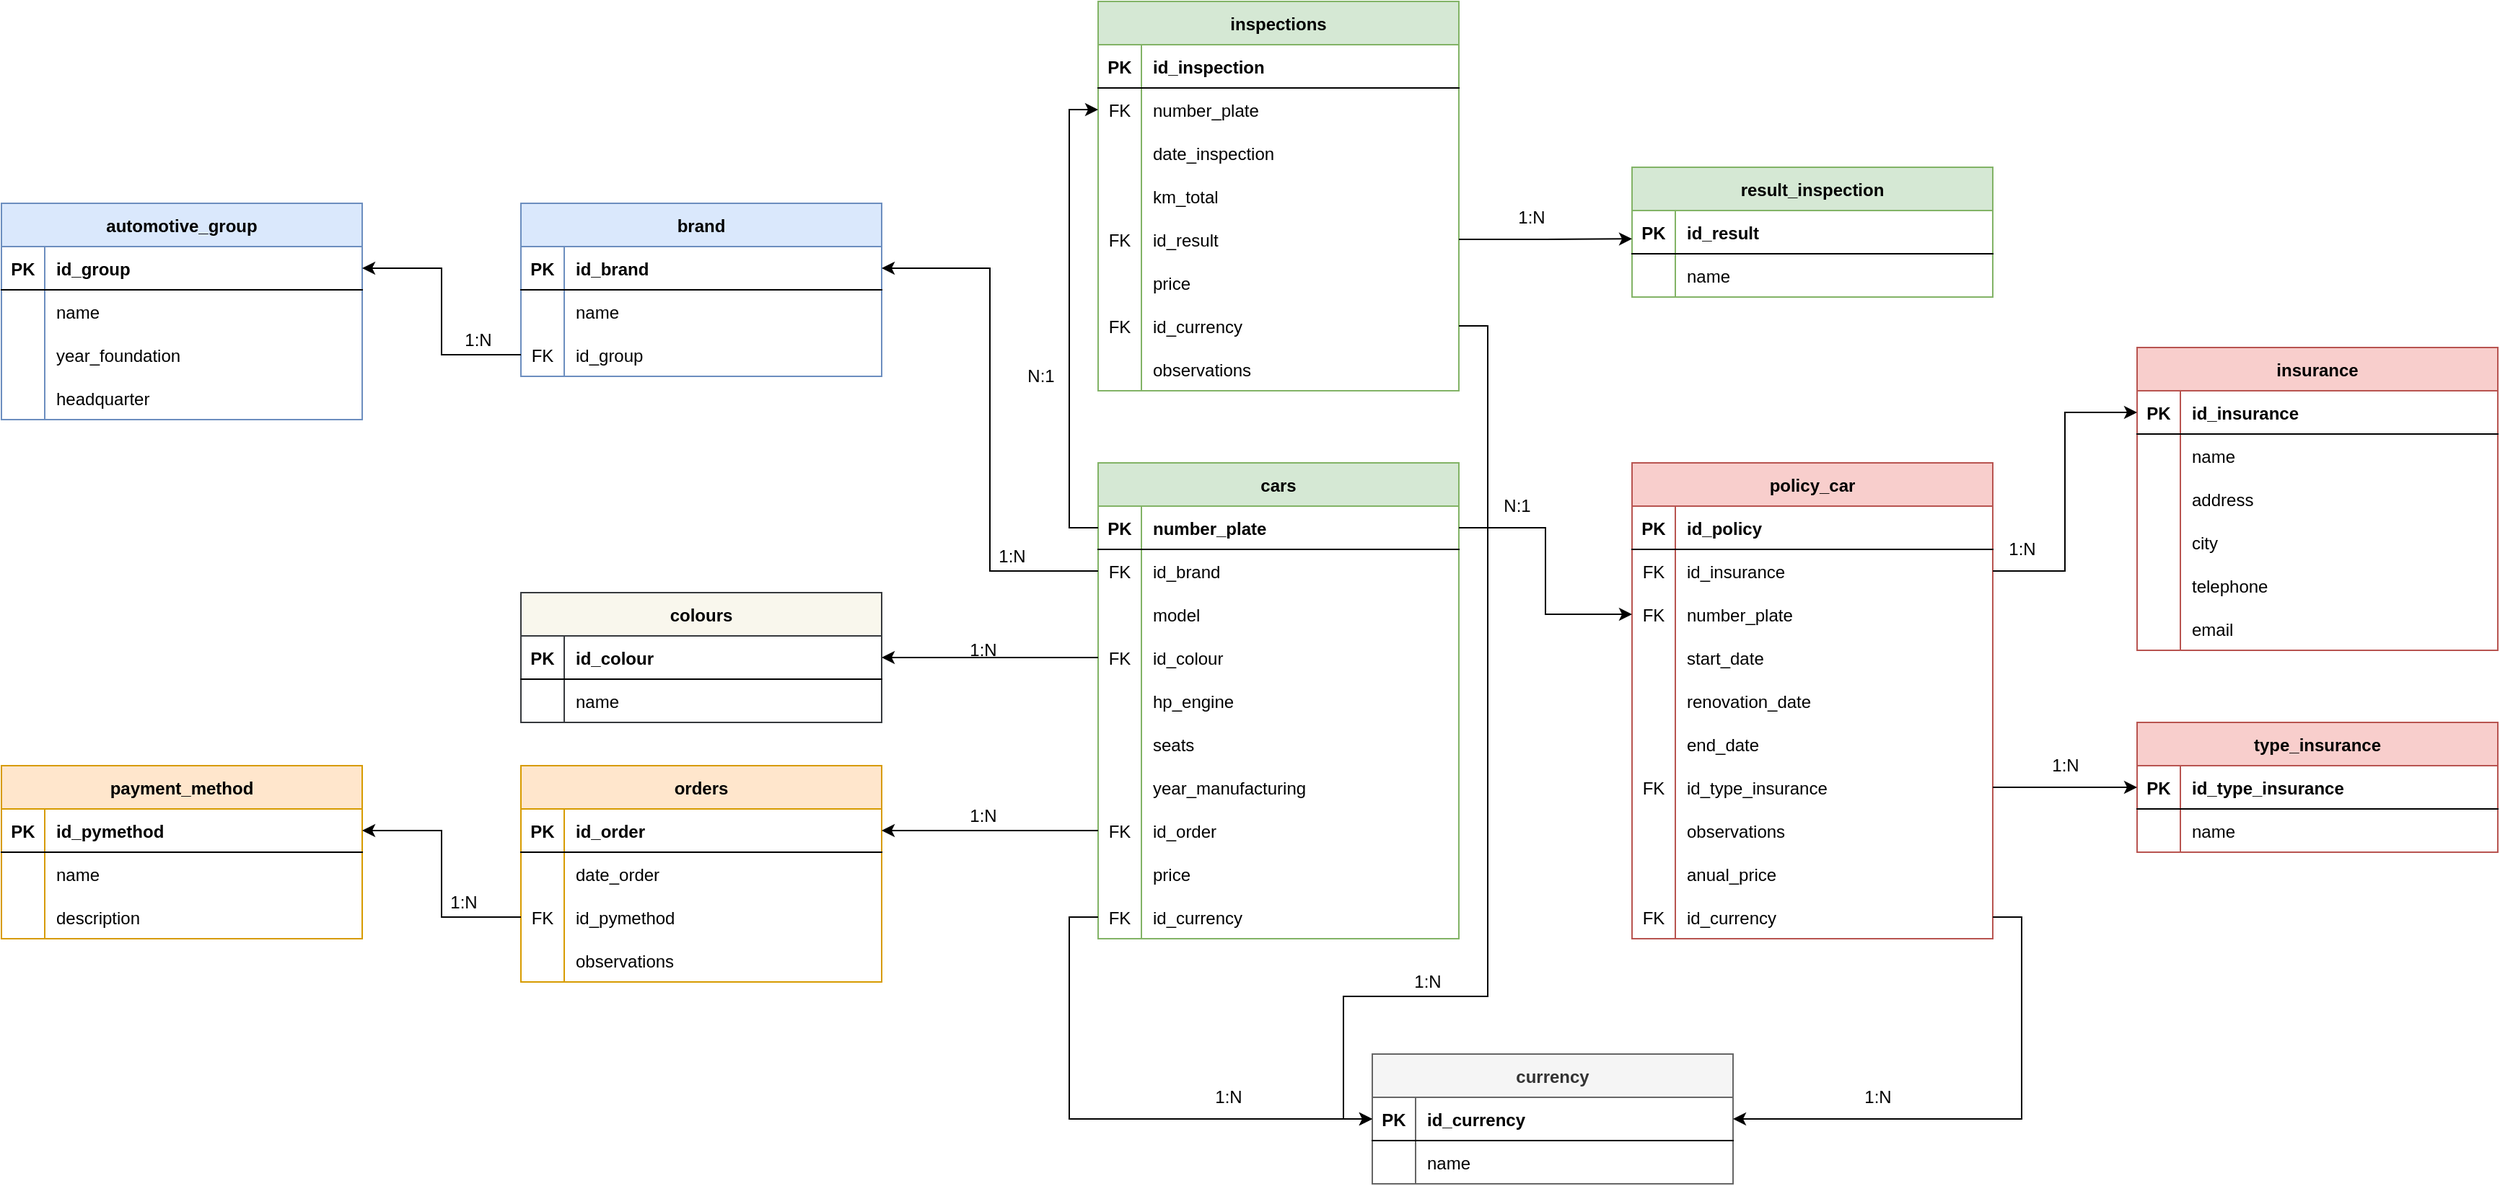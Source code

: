 <mxfile version="20.3.0" type="device"><diagram id="ZKzVoLFUxW5oIfJW7V5-" name="final_ER_diagram"><mxGraphModel dx="2932" dy="1818" grid="1" gridSize="10" guides="1" tooltips="1" connect="1" arrows="1" fold="1" page="1" pageScale="1" pageWidth="827" pageHeight="1169" math="0" shadow="0"><root><mxCell id="0"/><mxCell id="1" parent="0"/><mxCell id="7Ye1GDV-sVcnSy78b8Mn-1" value="cars" style="shape=table;startSize=30;container=1;collapsible=1;childLayout=tableLayout;fixedRows=1;rowLines=0;fontStyle=1;align=center;resizeLast=1;fillColor=#d5e8d4;strokeColor=#82b366;" parent="1" vertex="1"><mxGeometry x="-518" y="-190" width="250" height="330" as="geometry"/></mxCell><mxCell id="7Ye1GDV-sVcnSy78b8Mn-2" value="" style="shape=partialRectangle;collapsible=0;dropTarget=0;pointerEvents=0;fillColor=none;points=[[0,0.5],[1,0.5]];portConstraint=eastwest;top=0;left=0;right=0;bottom=1;" parent="7Ye1GDV-sVcnSy78b8Mn-1" vertex="1"><mxGeometry y="30" width="250" height="30" as="geometry"/></mxCell><mxCell id="7Ye1GDV-sVcnSy78b8Mn-3" value="PK" style="shape=partialRectangle;overflow=hidden;connectable=0;fillColor=none;top=0;left=0;bottom=0;right=0;fontStyle=1;" parent="7Ye1GDV-sVcnSy78b8Mn-2" vertex="1"><mxGeometry width="30" height="30" as="geometry"><mxRectangle width="30" height="30" as="alternateBounds"/></mxGeometry></mxCell><mxCell id="7Ye1GDV-sVcnSy78b8Mn-4" value="number_plate" style="shape=partialRectangle;overflow=hidden;connectable=0;fillColor=none;top=0;left=0;bottom=0;right=0;align=left;spacingLeft=6;fontStyle=1;" parent="7Ye1GDV-sVcnSy78b8Mn-2" vertex="1"><mxGeometry x="30" width="220" height="30" as="geometry"><mxRectangle width="220" height="30" as="alternateBounds"/></mxGeometry></mxCell><mxCell id="7Ye1GDV-sVcnSy78b8Mn-5" value="" style="shape=partialRectangle;collapsible=0;dropTarget=0;pointerEvents=0;fillColor=none;points=[[0,0.5],[1,0.5]];portConstraint=eastwest;top=0;left=0;right=0;bottom=0;" parent="7Ye1GDV-sVcnSy78b8Mn-1" vertex="1"><mxGeometry y="60" width="250" height="30" as="geometry"/></mxCell><mxCell id="7Ye1GDV-sVcnSy78b8Mn-6" value="FK" style="shape=partialRectangle;overflow=hidden;connectable=0;fillColor=none;top=0;left=0;bottom=0;right=0;" parent="7Ye1GDV-sVcnSy78b8Mn-5" vertex="1"><mxGeometry width="30" height="30" as="geometry"><mxRectangle width="30" height="30" as="alternateBounds"/></mxGeometry></mxCell><mxCell id="7Ye1GDV-sVcnSy78b8Mn-7" value="id_brand" style="shape=partialRectangle;overflow=hidden;connectable=0;fillColor=none;top=0;left=0;bottom=0;right=0;align=left;spacingLeft=6;fontStyle=0" parent="7Ye1GDV-sVcnSy78b8Mn-5" vertex="1"><mxGeometry x="30" width="220" height="30" as="geometry"><mxRectangle width="220" height="30" as="alternateBounds"/></mxGeometry></mxCell><mxCell id="7Ye1GDV-sVcnSy78b8Mn-8" value="" style="shape=partialRectangle;collapsible=0;dropTarget=0;pointerEvents=0;fillColor=none;points=[[0,0.5],[1,0.5]];portConstraint=eastwest;top=0;left=0;right=0;bottom=0;" parent="7Ye1GDV-sVcnSy78b8Mn-1" vertex="1"><mxGeometry y="90" width="250" height="30" as="geometry"/></mxCell><mxCell id="7Ye1GDV-sVcnSy78b8Mn-9" value="" style="shape=partialRectangle;overflow=hidden;connectable=0;fillColor=none;top=0;left=0;bottom=0;right=0;" parent="7Ye1GDV-sVcnSy78b8Mn-8" vertex="1"><mxGeometry width="30" height="30" as="geometry"><mxRectangle width="30" height="30" as="alternateBounds"/></mxGeometry></mxCell><mxCell id="7Ye1GDV-sVcnSy78b8Mn-10" value="model" style="shape=partialRectangle;overflow=hidden;connectable=0;fillColor=none;top=0;left=0;bottom=0;right=0;align=left;spacingLeft=6;fontStyle=0" parent="7Ye1GDV-sVcnSy78b8Mn-8" vertex="1"><mxGeometry x="30" width="220" height="30" as="geometry"><mxRectangle width="220" height="30" as="alternateBounds"/></mxGeometry></mxCell><mxCell id="7Ye1GDV-sVcnSy78b8Mn-11" value="" style="shape=partialRectangle;collapsible=0;dropTarget=0;pointerEvents=0;fillColor=none;points=[[0,0.5],[1,0.5]];portConstraint=eastwest;top=0;left=0;right=0;bottom=0;" parent="7Ye1GDV-sVcnSy78b8Mn-1" vertex="1"><mxGeometry y="120" width="250" height="30" as="geometry"/></mxCell><mxCell id="7Ye1GDV-sVcnSy78b8Mn-12" value="FK" style="shape=partialRectangle;overflow=hidden;connectable=0;fillColor=none;top=0;left=0;bottom=0;right=0;" parent="7Ye1GDV-sVcnSy78b8Mn-11" vertex="1"><mxGeometry width="30" height="30" as="geometry"><mxRectangle width="30" height="30" as="alternateBounds"/></mxGeometry></mxCell><mxCell id="7Ye1GDV-sVcnSy78b8Mn-13" value="id_colour" style="shape=partialRectangle;overflow=hidden;connectable=0;fillColor=none;top=0;left=0;bottom=0;right=0;align=left;spacingLeft=6;" parent="7Ye1GDV-sVcnSy78b8Mn-11" vertex="1"><mxGeometry x="30" width="220" height="30" as="geometry"><mxRectangle width="220" height="30" as="alternateBounds"/></mxGeometry></mxCell><mxCell id="7Ye1GDV-sVcnSy78b8Mn-14" value="" style="shape=partialRectangle;collapsible=0;dropTarget=0;pointerEvents=0;fillColor=none;points=[[0,0.5],[1,0.5]];portConstraint=eastwest;top=0;left=0;right=0;bottom=0;" parent="7Ye1GDV-sVcnSy78b8Mn-1" vertex="1"><mxGeometry y="150" width="250" height="30" as="geometry"/></mxCell><mxCell id="7Ye1GDV-sVcnSy78b8Mn-15" value="" style="shape=partialRectangle;overflow=hidden;connectable=0;fillColor=none;top=0;left=0;bottom=0;right=0;" parent="7Ye1GDV-sVcnSy78b8Mn-14" vertex="1"><mxGeometry width="30" height="30" as="geometry"><mxRectangle width="30" height="30" as="alternateBounds"/></mxGeometry></mxCell><mxCell id="7Ye1GDV-sVcnSy78b8Mn-16" value="hp_engine" style="shape=partialRectangle;overflow=hidden;connectable=0;fillColor=none;top=0;left=0;bottom=0;right=0;align=left;spacingLeft=6;fontStyle=0" parent="7Ye1GDV-sVcnSy78b8Mn-14" vertex="1"><mxGeometry x="30" width="220" height="30" as="geometry"><mxRectangle width="220" height="30" as="alternateBounds"/></mxGeometry></mxCell><mxCell id="7Ye1GDV-sVcnSy78b8Mn-17" value="" style="shape=partialRectangle;collapsible=0;dropTarget=0;pointerEvents=0;fillColor=none;points=[[0,0.5],[1,0.5]];portConstraint=eastwest;top=0;left=0;right=0;bottom=0;" parent="7Ye1GDV-sVcnSy78b8Mn-1" vertex="1"><mxGeometry y="180" width="250" height="30" as="geometry"/></mxCell><mxCell id="7Ye1GDV-sVcnSy78b8Mn-18" value="" style="shape=partialRectangle;overflow=hidden;connectable=0;fillColor=none;top=0;left=0;bottom=0;right=0;" parent="7Ye1GDV-sVcnSy78b8Mn-17" vertex="1"><mxGeometry width="30" height="30" as="geometry"><mxRectangle width="30" height="30" as="alternateBounds"/></mxGeometry></mxCell><mxCell id="7Ye1GDV-sVcnSy78b8Mn-19" value="seats" style="shape=partialRectangle;overflow=hidden;connectable=0;fillColor=none;top=0;left=0;bottom=0;right=0;align=left;spacingLeft=6;fontStyle=0" parent="7Ye1GDV-sVcnSy78b8Mn-17" vertex="1"><mxGeometry x="30" width="220" height="30" as="geometry"><mxRectangle width="220" height="30" as="alternateBounds"/></mxGeometry></mxCell><mxCell id="7Ye1GDV-sVcnSy78b8Mn-20" value="" style="shape=partialRectangle;collapsible=0;dropTarget=0;pointerEvents=0;fillColor=none;points=[[0,0.5],[1,0.5]];portConstraint=eastwest;top=0;left=0;right=0;bottom=0;" parent="7Ye1GDV-sVcnSy78b8Mn-1" vertex="1"><mxGeometry y="210" width="250" height="30" as="geometry"/></mxCell><mxCell id="7Ye1GDV-sVcnSy78b8Mn-21" value="" style="shape=partialRectangle;overflow=hidden;connectable=0;fillColor=none;top=0;left=0;bottom=0;right=0;" parent="7Ye1GDV-sVcnSy78b8Mn-20" vertex="1"><mxGeometry width="30" height="30" as="geometry"><mxRectangle width="30" height="30" as="alternateBounds"/></mxGeometry></mxCell><mxCell id="7Ye1GDV-sVcnSy78b8Mn-22" value="year_manufacturing" style="shape=partialRectangle;overflow=hidden;connectable=0;fillColor=none;top=0;left=0;bottom=0;right=0;align=left;spacingLeft=6;fontStyle=0" parent="7Ye1GDV-sVcnSy78b8Mn-20" vertex="1"><mxGeometry x="30" width="220" height="30" as="geometry"><mxRectangle width="220" height="30" as="alternateBounds"/></mxGeometry></mxCell><mxCell id="7Ye1GDV-sVcnSy78b8Mn-23" value="" style="shape=partialRectangle;collapsible=0;dropTarget=0;pointerEvents=0;fillColor=none;points=[[0,0.5],[1,0.5]];portConstraint=eastwest;top=0;left=0;right=0;bottom=0;" parent="7Ye1GDV-sVcnSy78b8Mn-1" vertex="1"><mxGeometry y="240" width="250" height="30" as="geometry"/></mxCell><mxCell id="7Ye1GDV-sVcnSy78b8Mn-24" value="FK" style="shape=partialRectangle;overflow=hidden;connectable=0;fillColor=none;top=0;left=0;bottom=0;right=0;" parent="7Ye1GDV-sVcnSy78b8Mn-23" vertex="1"><mxGeometry width="30" height="30" as="geometry"><mxRectangle width="30" height="30" as="alternateBounds"/></mxGeometry></mxCell><mxCell id="7Ye1GDV-sVcnSy78b8Mn-25" value="id_order" style="shape=partialRectangle;overflow=hidden;connectable=0;fillColor=none;top=0;left=0;bottom=0;right=0;align=left;spacingLeft=6;" parent="7Ye1GDV-sVcnSy78b8Mn-23" vertex="1"><mxGeometry x="30" width="220" height="30" as="geometry"><mxRectangle width="220" height="30" as="alternateBounds"/></mxGeometry></mxCell><mxCell id="7Ye1GDV-sVcnSy78b8Mn-26" value="" style="shape=partialRectangle;collapsible=0;dropTarget=0;pointerEvents=0;fillColor=none;points=[[0,0.5],[1,0.5]];portConstraint=eastwest;top=0;left=0;right=0;bottom=0;" parent="7Ye1GDV-sVcnSy78b8Mn-1" vertex="1"><mxGeometry y="270" width="250" height="30" as="geometry"/></mxCell><mxCell id="7Ye1GDV-sVcnSy78b8Mn-27" value="" style="shape=partialRectangle;overflow=hidden;connectable=0;fillColor=none;top=0;left=0;bottom=0;right=0;" parent="7Ye1GDV-sVcnSy78b8Mn-26" vertex="1"><mxGeometry width="30" height="30" as="geometry"><mxRectangle width="30" height="30" as="alternateBounds"/></mxGeometry></mxCell><mxCell id="7Ye1GDV-sVcnSy78b8Mn-28" value="price" style="shape=partialRectangle;overflow=hidden;connectable=0;fillColor=none;top=0;left=0;bottom=0;right=0;align=left;spacingLeft=6;" parent="7Ye1GDV-sVcnSy78b8Mn-26" vertex="1"><mxGeometry x="30" width="220" height="30" as="geometry"><mxRectangle width="220" height="30" as="alternateBounds"/></mxGeometry></mxCell><mxCell id="7Ye1GDV-sVcnSy78b8Mn-29" value="" style="shape=partialRectangle;collapsible=0;dropTarget=0;pointerEvents=0;fillColor=none;points=[[0,0.5],[1,0.5]];portConstraint=eastwest;top=0;left=0;right=0;bottom=0;fontStyle=4" parent="7Ye1GDV-sVcnSy78b8Mn-1" vertex="1"><mxGeometry y="300" width="250" height="30" as="geometry"/></mxCell><mxCell id="7Ye1GDV-sVcnSy78b8Mn-30" value="FK" style="shape=partialRectangle;overflow=hidden;connectable=0;fillColor=none;top=0;left=0;bottom=0;right=0;" parent="7Ye1GDV-sVcnSy78b8Mn-29" vertex="1"><mxGeometry width="30" height="30" as="geometry"><mxRectangle width="30" height="30" as="alternateBounds"/></mxGeometry></mxCell><mxCell id="7Ye1GDV-sVcnSy78b8Mn-31" value="id_currency" style="shape=partialRectangle;overflow=hidden;connectable=0;fillColor=none;top=0;left=0;bottom=0;right=0;align=left;spacingLeft=6;fontStyle=0" parent="7Ye1GDV-sVcnSy78b8Mn-29" vertex="1"><mxGeometry x="30" width="220" height="30" as="geometry"><mxRectangle width="220" height="30" as="alternateBounds"/></mxGeometry></mxCell><mxCell id="7Ye1GDV-sVcnSy78b8Mn-32" value="orders" style="shape=table;startSize=30;container=1;collapsible=1;childLayout=tableLayout;fixedRows=1;rowLines=0;fontStyle=1;align=center;resizeLast=1;fillColor=#ffe6cc;strokeColor=#d79b00;" parent="1" vertex="1"><mxGeometry x="-918" y="20" width="250" height="150" as="geometry"/></mxCell><mxCell id="7Ye1GDV-sVcnSy78b8Mn-33" value="" style="shape=partialRectangle;collapsible=0;dropTarget=0;pointerEvents=0;fillColor=none;points=[[0,0.5],[1,0.5]];portConstraint=eastwest;top=0;left=0;right=0;bottom=1;" parent="7Ye1GDV-sVcnSy78b8Mn-32" vertex="1"><mxGeometry y="30" width="250" height="30" as="geometry"/></mxCell><mxCell id="7Ye1GDV-sVcnSy78b8Mn-34" value="PK" style="shape=partialRectangle;overflow=hidden;connectable=0;fillColor=none;top=0;left=0;bottom=0;right=0;fontStyle=1;" parent="7Ye1GDV-sVcnSy78b8Mn-33" vertex="1"><mxGeometry width="30" height="30" as="geometry"><mxRectangle width="30" height="30" as="alternateBounds"/></mxGeometry></mxCell><mxCell id="7Ye1GDV-sVcnSy78b8Mn-35" value="id_order" style="shape=partialRectangle;overflow=hidden;connectable=0;fillColor=none;top=0;left=0;bottom=0;right=0;align=left;spacingLeft=6;fontStyle=1;" parent="7Ye1GDV-sVcnSy78b8Mn-33" vertex="1"><mxGeometry x="30" width="220" height="30" as="geometry"><mxRectangle width="220" height="30" as="alternateBounds"/></mxGeometry></mxCell><mxCell id="7Ye1GDV-sVcnSy78b8Mn-36" value="" style="shape=partialRectangle;collapsible=0;dropTarget=0;pointerEvents=0;fillColor=none;points=[[0,0.5],[1,0.5]];portConstraint=eastwest;top=0;left=0;right=0;bottom=0;" parent="7Ye1GDV-sVcnSy78b8Mn-32" vertex="1"><mxGeometry y="60" width="250" height="30" as="geometry"/></mxCell><mxCell id="7Ye1GDV-sVcnSy78b8Mn-37" value="" style="shape=partialRectangle;overflow=hidden;connectable=0;fillColor=none;top=0;left=0;bottom=0;right=0;" parent="7Ye1GDV-sVcnSy78b8Mn-36" vertex="1"><mxGeometry width="30" height="30" as="geometry"><mxRectangle width="30" height="30" as="alternateBounds"/></mxGeometry></mxCell><mxCell id="7Ye1GDV-sVcnSy78b8Mn-38" value="date_order" style="shape=partialRectangle;overflow=hidden;connectable=0;fillColor=none;top=0;left=0;bottom=0;right=0;align=left;spacingLeft=6;fontStyle=0" parent="7Ye1GDV-sVcnSy78b8Mn-36" vertex="1"><mxGeometry x="30" width="220" height="30" as="geometry"><mxRectangle width="220" height="30" as="alternateBounds"/></mxGeometry></mxCell><mxCell id="7Ye1GDV-sVcnSy78b8Mn-39" value="" style="shape=partialRectangle;collapsible=0;dropTarget=0;pointerEvents=0;fillColor=none;points=[[0,0.5],[1,0.5]];portConstraint=eastwest;top=0;left=0;right=0;bottom=0;" parent="7Ye1GDV-sVcnSy78b8Mn-32" vertex="1"><mxGeometry y="90" width="250" height="30" as="geometry"/></mxCell><mxCell id="7Ye1GDV-sVcnSy78b8Mn-40" value="FK" style="shape=partialRectangle;overflow=hidden;connectable=0;fillColor=none;top=0;left=0;bottom=0;right=0;" parent="7Ye1GDV-sVcnSy78b8Mn-39" vertex="1"><mxGeometry width="30" height="30" as="geometry"><mxRectangle width="30" height="30" as="alternateBounds"/></mxGeometry></mxCell><mxCell id="7Ye1GDV-sVcnSy78b8Mn-41" value="id_pymethod" style="shape=partialRectangle;overflow=hidden;connectable=0;fillColor=none;top=0;left=0;bottom=0;right=0;align=left;spacingLeft=6;fontStyle=0" parent="7Ye1GDV-sVcnSy78b8Mn-39" vertex="1"><mxGeometry x="30" width="220" height="30" as="geometry"><mxRectangle width="220" height="30" as="alternateBounds"/></mxGeometry></mxCell><mxCell id="7Ye1GDV-sVcnSy78b8Mn-42" value="" style="shape=partialRectangle;collapsible=0;dropTarget=0;pointerEvents=0;fillColor=none;points=[[0,0.5],[1,0.5]];portConstraint=eastwest;top=0;left=0;right=0;bottom=0;" parent="7Ye1GDV-sVcnSy78b8Mn-32" vertex="1"><mxGeometry y="120" width="250" height="30" as="geometry"/></mxCell><mxCell id="7Ye1GDV-sVcnSy78b8Mn-43" value="" style="shape=partialRectangle;overflow=hidden;connectable=0;fillColor=none;top=0;left=0;bottom=0;right=0;" parent="7Ye1GDV-sVcnSy78b8Mn-42" vertex="1"><mxGeometry width="30" height="30" as="geometry"><mxRectangle width="30" height="30" as="alternateBounds"/></mxGeometry></mxCell><mxCell id="7Ye1GDV-sVcnSy78b8Mn-44" value="observations" style="shape=partialRectangle;overflow=hidden;connectable=0;fillColor=none;top=0;left=0;bottom=0;right=0;align=left;spacingLeft=6;" parent="7Ye1GDV-sVcnSy78b8Mn-42" vertex="1"><mxGeometry x="30" width="220" height="30" as="geometry"><mxRectangle width="220" height="30" as="alternateBounds"/></mxGeometry></mxCell><mxCell id="7Ye1GDV-sVcnSy78b8Mn-45" value="currency" style="shape=table;startSize=30;container=1;collapsible=1;childLayout=tableLayout;fixedRows=1;rowLines=0;fontStyle=1;align=center;resizeLast=1;fillColor=#f5f5f5;strokeColor=#666666;fontColor=#333333;" parent="1" vertex="1"><mxGeometry x="-328" y="220" width="250" height="90" as="geometry"/></mxCell><mxCell id="7Ye1GDV-sVcnSy78b8Mn-46" value="" style="shape=partialRectangle;collapsible=0;dropTarget=0;pointerEvents=0;fillColor=none;points=[[0,0.5],[1,0.5]];portConstraint=eastwest;top=0;left=0;right=0;bottom=1;" parent="7Ye1GDV-sVcnSy78b8Mn-45" vertex="1"><mxGeometry y="30" width="250" height="30" as="geometry"/></mxCell><mxCell id="7Ye1GDV-sVcnSy78b8Mn-47" value="PK" style="shape=partialRectangle;overflow=hidden;connectable=0;fillColor=none;top=0;left=0;bottom=0;right=0;fontStyle=1;" parent="7Ye1GDV-sVcnSy78b8Mn-46" vertex="1"><mxGeometry width="30" height="30" as="geometry"><mxRectangle width="30" height="30" as="alternateBounds"/></mxGeometry></mxCell><mxCell id="7Ye1GDV-sVcnSy78b8Mn-48" value="id_currency" style="shape=partialRectangle;overflow=hidden;connectable=0;fillColor=none;top=0;left=0;bottom=0;right=0;align=left;spacingLeft=6;fontStyle=1;" parent="7Ye1GDV-sVcnSy78b8Mn-46" vertex="1"><mxGeometry x="30" width="220" height="30" as="geometry"><mxRectangle width="220" height="30" as="alternateBounds"/></mxGeometry></mxCell><mxCell id="7Ye1GDV-sVcnSy78b8Mn-49" value="" style="shape=partialRectangle;collapsible=0;dropTarget=0;pointerEvents=0;fillColor=none;points=[[0,0.5],[1,0.5]];portConstraint=eastwest;top=0;left=0;right=0;bottom=0;" parent="7Ye1GDV-sVcnSy78b8Mn-45" vertex="1"><mxGeometry y="60" width="250" height="30" as="geometry"/></mxCell><mxCell id="7Ye1GDV-sVcnSy78b8Mn-50" value="" style="shape=partialRectangle;overflow=hidden;connectable=0;fillColor=none;top=0;left=0;bottom=0;right=0;" parent="7Ye1GDV-sVcnSy78b8Mn-49" vertex="1"><mxGeometry width="30" height="30" as="geometry"><mxRectangle width="30" height="30" as="alternateBounds"/></mxGeometry></mxCell><mxCell id="7Ye1GDV-sVcnSy78b8Mn-51" value="name" style="shape=partialRectangle;overflow=hidden;connectable=0;fillColor=none;top=0;left=0;bottom=0;right=0;align=left;spacingLeft=6;fontStyle=0" parent="7Ye1GDV-sVcnSy78b8Mn-49" vertex="1"><mxGeometry x="30" width="220" height="30" as="geometry"><mxRectangle width="220" height="30" as="alternateBounds"/></mxGeometry></mxCell><mxCell id="7Ye1GDV-sVcnSy78b8Mn-52" value="automotive_group" style="shape=table;startSize=30;container=1;collapsible=1;childLayout=tableLayout;fixedRows=1;rowLines=0;fontStyle=1;align=center;resizeLast=1;fillColor=#dae8fc;strokeColor=#6c8ebf;" parent="1" vertex="1"><mxGeometry x="-1278" y="-370" width="250" height="150" as="geometry"/></mxCell><mxCell id="7Ye1GDV-sVcnSy78b8Mn-53" value="" style="shape=partialRectangle;collapsible=0;dropTarget=0;pointerEvents=0;fillColor=none;points=[[0,0.5],[1,0.5]];portConstraint=eastwest;top=0;left=0;right=0;bottom=1;" parent="7Ye1GDV-sVcnSy78b8Mn-52" vertex="1"><mxGeometry y="30" width="250" height="30" as="geometry"/></mxCell><mxCell id="7Ye1GDV-sVcnSy78b8Mn-54" value="PK" style="shape=partialRectangle;overflow=hidden;connectable=0;fillColor=none;top=0;left=0;bottom=0;right=0;fontStyle=1;" parent="7Ye1GDV-sVcnSy78b8Mn-53" vertex="1"><mxGeometry width="30" height="30" as="geometry"><mxRectangle width="30" height="30" as="alternateBounds"/></mxGeometry></mxCell><mxCell id="7Ye1GDV-sVcnSy78b8Mn-55" value="id_group" style="shape=partialRectangle;overflow=hidden;connectable=0;fillColor=none;top=0;left=0;bottom=0;right=0;align=left;spacingLeft=6;fontStyle=1;" parent="7Ye1GDV-sVcnSy78b8Mn-53" vertex="1"><mxGeometry x="30" width="220" height="30" as="geometry"><mxRectangle width="220" height="30" as="alternateBounds"/></mxGeometry></mxCell><mxCell id="7Ye1GDV-sVcnSy78b8Mn-56" value="" style="shape=partialRectangle;collapsible=0;dropTarget=0;pointerEvents=0;fillColor=none;points=[[0,0.5],[1,0.5]];portConstraint=eastwest;top=0;left=0;right=0;bottom=0;" parent="7Ye1GDV-sVcnSy78b8Mn-52" vertex="1"><mxGeometry y="60" width="250" height="30" as="geometry"/></mxCell><mxCell id="7Ye1GDV-sVcnSy78b8Mn-57" value="" style="shape=partialRectangle;overflow=hidden;connectable=0;fillColor=none;top=0;left=0;bottom=0;right=0;" parent="7Ye1GDV-sVcnSy78b8Mn-56" vertex="1"><mxGeometry width="30" height="30" as="geometry"><mxRectangle width="30" height="30" as="alternateBounds"/></mxGeometry></mxCell><mxCell id="7Ye1GDV-sVcnSy78b8Mn-58" value="name" style="shape=partialRectangle;overflow=hidden;connectable=0;fillColor=none;top=0;left=0;bottom=0;right=0;align=left;spacingLeft=6;fontStyle=0" parent="7Ye1GDV-sVcnSy78b8Mn-56" vertex="1"><mxGeometry x="30" width="220" height="30" as="geometry"><mxRectangle width="220" height="30" as="alternateBounds"/></mxGeometry></mxCell><mxCell id="7Ye1GDV-sVcnSy78b8Mn-59" value="" style="shape=partialRectangle;collapsible=0;dropTarget=0;pointerEvents=0;fillColor=none;points=[[0,0.5],[1,0.5]];portConstraint=eastwest;top=0;left=0;right=0;bottom=0;" parent="7Ye1GDV-sVcnSy78b8Mn-52" vertex="1"><mxGeometry y="90" width="250" height="30" as="geometry"/></mxCell><mxCell id="7Ye1GDV-sVcnSy78b8Mn-60" value="" style="shape=partialRectangle;overflow=hidden;connectable=0;fillColor=none;top=0;left=0;bottom=0;right=0;" parent="7Ye1GDV-sVcnSy78b8Mn-59" vertex="1"><mxGeometry width="30" height="30" as="geometry"><mxRectangle width="30" height="30" as="alternateBounds"/></mxGeometry></mxCell><mxCell id="7Ye1GDV-sVcnSy78b8Mn-61" value="year_foundation" style="shape=partialRectangle;overflow=hidden;connectable=0;fillColor=none;top=0;left=0;bottom=0;right=0;align=left;spacingLeft=6;fontStyle=0" parent="7Ye1GDV-sVcnSy78b8Mn-59" vertex="1"><mxGeometry x="30" width="220" height="30" as="geometry"><mxRectangle width="220" height="30" as="alternateBounds"/></mxGeometry></mxCell><mxCell id="7Ye1GDV-sVcnSy78b8Mn-62" value="" style="shape=partialRectangle;collapsible=0;dropTarget=0;pointerEvents=0;fillColor=none;points=[[0,0.5],[1,0.5]];portConstraint=eastwest;top=0;left=0;right=0;bottom=0;" parent="7Ye1GDV-sVcnSy78b8Mn-52" vertex="1"><mxGeometry y="120" width="250" height="30" as="geometry"/></mxCell><mxCell id="7Ye1GDV-sVcnSy78b8Mn-63" value="" style="shape=partialRectangle;overflow=hidden;connectable=0;fillColor=none;top=0;left=0;bottom=0;right=0;" parent="7Ye1GDV-sVcnSy78b8Mn-62" vertex="1"><mxGeometry width="30" height="30" as="geometry"><mxRectangle width="30" height="30" as="alternateBounds"/></mxGeometry></mxCell><mxCell id="7Ye1GDV-sVcnSy78b8Mn-64" value="headquarter" style="shape=partialRectangle;overflow=hidden;connectable=0;fillColor=none;top=0;left=0;bottom=0;right=0;align=left;spacingLeft=6;" parent="7Ye1GDV-sVcnSy78b8Mn-62" vertex="1"><mxGeometry x="30" width="220" height="30" as="geometry"><mxRectangle width="220" height="30" as="alternateBounds"/></mxGeometry></mxCell><mxCell id="7Ye1GDV-sVcnSy78b8Mn-65" value="brand" style="shape=table;startSize=30;container=1;collapsible=1;childLayout=tableLayout;fixedRows=1;rowLines=0;fontStyle=1;align=center;resizeLast=1;fillColor=#dae8fc;strokeColor=#6c8ebf;" parent="1" vertex="1"><mxGeometry x="-918" y="-370" width="250" height="120" as="geometry"/></mxCell><mxCell id="7Ye1GDV-sVcnSy78b8Mn-66" value="" style="shape=partialRectangle;collapsible=0;dropTarget=0;pointerEvents=0;fillColor=none;points=[[0,0.5],[1,0.5]];portConstraint=eastwest;top=0;left=0;right=0;bottom=1;" parent="7Ye1GDV-sVcnSy78b8Mn-65" vertex="1"><mxGeometry y="30" width="250" height="30" as="geometry"/></mxCell><mxCell id="7Ye1GDV-sVcnSy78b8Mn-67" value="PK" style="shape=partialRectangle;overflow=hidden;connectable=0;fillColor=none;top=0;left=0;bottom=0;right=0;fontStyle=1;" parent="7Ye1GDV-sVcnSy78b8Mn-66" vertex="1"><mxGeometry width="30" height="30" as="geometry"><mxRectangle width="30" height="30" as="alternateBounds"/></mxGeometry></mxCell><mxCell id="7Ye1GDV-sVcnSy78b8Mn-68" value="id_brand" style="shape=partialRectangle;overflow=hidden;connectable=0;fillColor=none;top=0;left=0;bottom=0;right=0;align=left;spacingLeft=6;fontStyle=1;" parent="7Ye1GDV-sVcnSy78b8Mn-66" vertex="1"><mxGeometry x="30" width="220" height="30" as="geometry"><mxRectangle width="220" height="30" as="alternateBounds"/></mxGeometry></mxCell><mxCell id="7Ye1GDV-sVcnSy78b8Mn-69" value="" style="shape=partialRectangle;collapsible=0;dropTarget=0;pointerEvents=0;fillColor=none;points=[[0,0.5],[1,0.5]];portConstraint=eastwest;top=0;left=0;right=0;bottom=0;" parent="7Ye1GDV-sVcnSy78b8Mn-65" vertex="1"><mxGeometry y="60" width="250" height="30" as="geometry"/></mxCell><mxCell id="7Ye1GDV-sVcnSy78b8Mn-70" value="" style="shape=partialRectangle;overflow=hidden;connectable=0;fillColor=none;top=0;left=0;bottom=0;right=0;" parent="7Ye1GDV-sVcnSy78b8Mn-69" vertex="1"><mxGeometry width="30" height="30" as="geometry"><mxRectangle width="30" height="30" as="alternateBounds"/></mxGeometry></mxCell><mxCell id="7Ye1GDV-sVcnSy78b8Mn-71" value="name" style="shape=partialRectangle;overflow=hidden;connectable=0;fillColor=none;top=0;left=0;bottom=0;right=0;align=left;spacingLeft=6;fontStyle=0" parent="7Ye1GDV-sVcnSy78b8Mn-69" vertex="1"><mxGeometry x="30" width="220" height="30" as="geometry"><mxRectangle width="220" height="30" as="alternateBounds"/></mxGeometry></mxCell><mxCell id="7Ye1GDV-sVcnSy78b8Mn-72" value="" style="shape=partialRectangle;collapsible=0;dropTarget=0;pointerEvents=0;fillColor=none;points=[[0,0.5],[1,0.5]];portConstraint=eastwest;top=0;left=0;right=0;bottom=0;" parent="7Ye1GDV-sVcnSy78b8Mn-65" vertex="1"><mxGeometry y="90" width="250" height="30" as="geometry"/></mxCell><mxCell id="7Ye1GDV-sVcnSy78b8Mn-73" value="FK" style="shape=partialRectangle;overflow=hidden;connectable=0;fillColor=none;top=0;left=0;bottom=0;right=0;" parent="7Ye1GDV-sVcnSy78b8Mn-72" vertex="1"><mxGeometry width="30" height="30" as="geometry"><mxRectangle width="30" height="30" as="alternateBounds"/></mxGeometry></mxCell><mxCell id="7Ye1GDV-sVcnSy78b8Mn-74" value="id_group" style="shape=partialRectangle;overflow=hidden;connectable=0;fillColor=none;top=0;left=0;bottom=0;right=0;align=left;spacingLeft=6;fontStyle=0" parent="7Ye1GDV-sVcnSy78b8Mn-72" vertex="1"><mxGeometry x="30" width="220" height="30" as="geometry"><mxRectangle width="220" height="30" as="alternateBounds"/></mxGeometry></mxCell><mxCell id="7Ye1GDV-sVcnSy78b8Mn-75" value="inspections" style="shape=table;startSize=30;container=1;collapsible=1;childLayout=tableLayout;fixedRows=1;rowLines=0;fontStyle=1;align=center;resizeLast=1;fillColor=#d5e8d4;strokeColor=#82b366;" parent="1" vertex="1"><mxGeometry x="-518" y="-510" width="250" height="270" as="geometry"/></mxCell><mxCell id="7Ye1GDV-sVcnSy78b8Mn-76" value="" style="shape=partialRectangle;collapsible=0;dropTarget=0;pointerEvents=0;fillColor=none;points=[[0,0.5],[1,0.5]];portConstraint=eastwest;top=0;left=0;right=0;bottom=1;" parent="7Ye1GDV-sVcnSy78b8Mn-75" vertex="1"><mxGeometry y="30" width="250" height="30" as="geometry"/></mxCell><mxCell id="7Ye1GDV-sVcnSy78b8Mn-77" value="PK" style="shape=partialRectangle;overflow=hidden;connectable=0;fillColor=none;top=0;left=0;bottom=0;right=0;fontStyle=1;" parent="7Ye1GDV-sVcnSy78b8Mn-76" vertex="1"><mxGeometry width="30" height="30" as="geometry"><mxRectangle width="30" height="30" as="alternateBounds"/></mxGeometry></mxCell><mxCell id="7Ye1GDV-sVcnSy78b8Mn-78" value="id_inspection" style="shape=partialRectangle;overflow=hidden;connectable=0;fillColor=none;top=0;left=0;bottom=0;right=0;align=left;spacingLeft=6;fontStyle=1;" parent="7Ye1GDV-sVcnSy78b8Mn-76" vertex="1"><mxGeometry x="30" width="220" height="30" as="geometry"><mxRectangle width="220" height="30" as="alternateBounds"/></mxGeometry></mxCell><mxCell id="7Ye1GDV-sVcnSy78b8Mn-79" value="" style="shape=partialRectangle;collapsible=0;dropTarget=0;pointerEvents=0;fillColor=none;points=[[0,0.5],[1,0.5]];portConstraint=eastwest;top=0;left=0;right=0;bottom=0;" parent="7Ye1GDV-sVcnSy78b8Mn-75" vertex="1"><mxGeometry y="60" width="250" height="30" as="geometry"/></mxCell><mxCell id="7Ye1GDV-sVcnSy78b8Mn-80" value="FK" style="shape=partialRectangle;overflow=hidden;connectable=0;fillColor=none;top=0;left=0;bottom=0;right=0;" parent="7Ye1GDV-sVcnSy78b8Mn-79" vertex="1"><mxGeometry width="30" height="30" as="geometry"><mxRectangle width="30" height="30" as="alternateBounds"/></mxGeometry></mxCell><mxCell id="7Ye1GDV-sVcnSy78b8Mn-81" value="number_plate" style="shape=partialRectangle;overflow=hidden;connectable=0;fillColor=none;top=0;left=0;bottom=0;right=0;align=left;spacingLeft=6;fontStyle=0" parent="7Ye1GDV-sVcnSy78b8Mn-79" vertex="1"><mxGeometry x="30" width="220" height="30" as="geometry"><mxRectangle width="220" height="30" as="alternateBounds"/></mxGeometry></mxCell><mxCell id="7Ye1GDV-sVcnSy78b8Mn-82" value="" style="shape=partialRectangle;collapsible=0;dropTarget=0;pointerEvents=0;fillColor=none;points=[[0,0.5],[1,0.5]];portConstraint=eastwest;top=0;left=0;right=0;bottom=0;" parent="7Ye1GDV-sVcnSy78b8Mn-75" vertex="1"><mxGeometry y="90" width="250" height="30" as="geometry"/></mxCell><mxCell id="7Ye1GDV-sVcnSy78b8Mn-83" value="" style="shape=partialRectangle;overflow=hidden;connectable=0;fillColor=none;top=0;left=0;bottom=0;right=0;" parent="7Ye1GDV-sVcnSy78b8Mn-82" vertex="1"><mxGeometry width="30" height="30" as="geometry"><mxRectangle width="30" height="30" as="alternateBounds"/></mxGeometry></mxCell><mxCell id="7Ye1GDV-sVcnSy78b8Mn-84" value="date_inspection" style="shape=partialRectangle;overflow=hidden;connectable=0;fillColor=none;top=0;left=0;bottom=0;right=0;align=left;spacingLeft=6;fontStyle=0" parent="7Ye1GDV-sVcnSy78b8Mn-82" vertex="1"><mxGeometry x="30" width="220" height="30" as="geometry"><mxRectangle width="220" height="30" as="alternateBounds"/></mxGeometry></mxCell><mxCell id="7Ye1GDV-sVcnSy78b8Mn-85" value="" style="shape=partialRectangle;collapsible=0;dropTarget=0;pointerEvents=0;fillColor=none;points=[[0,0.5],[1,0.5]];portConstraint=eastwest;top=0;left=0;right=0;bottom=0;" parent="7Ye1GDV-sVcnSy78b8Mn-75" vertex="1"><mxGeometry y="120" width="250" height="30" as="geometry"/></mxCell><mxCell id="7Ye1GDV-sVcnSy78b8Mn-86" value="" style="shape=partialRectangle;overflow=hidden;connectable=0;fillColor=none;top=0;left=0;bottom=0;right=0;" parent="7Ye1GDV-sVcnSy78b8Mn-85" vertex="1"><mxGeometry width="30" height="30" as="geometry"><mxRectangle width="30" height="30" as="alternateBounds"/></mxGeometry></mxCell><mxCell id="7Ye1GDV-sVcnSy78b8Mn-87" value="km_total" style="shape=partialRectangle;overflow=hidden;connectable=0;fillColor=none;top=0;left=0;bottom=0;right=0;align=left;spacingLeft=6;" parent="7Ye1GDV-sVcnSy78b8Mn-85" vertex="1"><mxGeometry x="30" width="220" height="30" as="geometry"><mxRectangle width="220" height="30" as="alternateBounds"/></mxGeometry></mxCell><mxCell id="7Ye1GDV-sVcnSy78b8Mn-88" value="" style="shape=partialRectangle;collapsible=0;dropTarget=0;pointerEvents=0;fillColor=none;points=[[0,0.5],[1,0.5]];portConstraint=eastwest;top=0;left=0;right=0;bottom=0;" parent="7Ye1GDV-sVcnSy78b8Mn-75" vertex="1"><mxGeometry y="150" width="250" height="30" as="geometry"/></mxCell><mxCell id="7Ye1GDV-sVcnSy78b8Mn-89" value="FK" style="shape=partialRectangle;overflow=hidden;connectable=0;fillColor=none;top=0;left=0;bottom=0;right=0;" parent="7Ye1GDV-sVcnSy78b8Mn-88" vertex="1"><mxGeometry width="30" height="30" as="geometry"><mxRectangle width="30" height="30" as="alternateBounds"/></mxGeometry></mxCell><mxCell id="7Ye1GDV-sVcnSy78b8Mn-90" value="id_result" style="shape=partialRectangle;overflow=hidden;connectable=0;fillColor=none;top=0;left=0;bottom=0;right=0;align=left;spacingLeft=6;fontStyle=0" parent="7Ye1GDV-sVcnSy78b8Mn-88" vertex="1"><mxGeometry x="30" width="220" height="30" as="geometry"><mxRectangle width="220" height="30" as="alternateBounds"/></mxGeometry></mxCell><mxCell id="7Ye1GDV-sVcnSy78b8Mn-91" value="" style="shape=partialRectangle;collapsible=0;dropTarget=0;pointerEvents=0;fillColor=none;points=[[0,0.5],[1,0.5]];portConstraint=eastwest;top=0;left=0;right=0;bottom=0;" parent="7Ye1GDV-sVcnSy78b8Mn-75" vertex="1"><mxGeometry y="180" width="250" height="30" as="geometry"/></mxCell><mxCell id="7Ye1GDV-sVcnSy78b8Mn-92" value="" style="shape=partialRectangle;overflow=hidden;connectable=0;fillColor=none;top=0;left=0;bottom=0;right=0;" parent="7Ye1GDV-sVcnSy78b8Mn-91" vertex="1"><mxGeometry width="30" height="30" as="geometry"><mxRectangle width="30" height="30" as="alternateBounds"/></mxGeometry></mxCell><mxCell id="7Ye1GDV-sVcnSy78b8Mn-93" value="price" style="shape=partialRectangle;overflow=hidden;connectable=0;fillColor=none;top=0;left=0;bottom=0;right=0;align=left;spacingLeft=6;fontStyle=0" parent="7Ye1GDV-sVcnSy78b8Mn-91" vertex="1"><mxGeometry x="30" width="220" height="30" as="geometry"><mxRectangle width="220" height="30" as="alternateBounds"/></mxGeometry></mxCell><mxCell id="7Ye1GDV-sVcnSy78b8Mn-94" value="" style="shape=partialRectangle;collapsible=0;dropTarget=0;pointerEvents=0;fillColor=none;points=[[0,0.5],[1,0.5]];portConstraint=eastwest;top=0;left=0;right=0;bottom=0;" parent="7Ye1GDV-sVcnSy78b8Mn-75" vertex="1"><mxGeometry y="210" width="250" height="30" as="geometry"/></mxCell><mxCell id="7Ye1GDV-sVcnSy78b8Mn-95" value="FK" style="shape=partialRectangle;overflow=hidden;connectable=0;fillColor=none;top=0;left=0;bottom=0;right=0;" parent="7Ye1GDV-sVcnSy78b8Mn-94" vertex="1"><mxGeometry width="30" height="30" as="geometry"><mxRectangle width="30" height="30" as="alternateBounds"/></mxGeometry></mxCell><mxCell id="7Ye1GDV-sVcnSy78b8Mn-96" value="id_currency" style="shape=partialRectangle;overflow=hidden;connectable=0;fillColor=none;top=0;left=0;bottom=0;right=0;align=left;spacingLeft=6;fontStyle=0" parent="7Ye1GDV-sVcnSy78b8Mn-94" vertex="1"><mxGeometry x="30" width="220" height="30" as="geometry"><mxRectangle width="220" height="30" as="alternateBounds"/></mxGeometry></mxCell><mxCell id="7Ye1GDV-sVcnSy78b8Mn-97" value="" style="shape=partialRectangle;collapsible=0;dropTarget=0;pointerEvents=0;fillColor=none;points=[[0,0.5],[1,0.5]];portConstraint=eastwest;top=0;left=0;right=0;bottom=0;" parent="7Ye1GDV-sVcnSy78b8Mn-75" vertex="1"><mxGeometry y="240" width="250" height="30" as="geometry"/></mxCell><mxCell id="7Ye1GDV-sVcnSy78b8Mn-98" value="" style="shape=partialRectangle;overflow=hidden;connectable=0;fillColor=none;top=0;left=0;bottom=0;right=0;" parent="7Ye1GDV-sVcnSy78b8Mn-97" vertex="1"><mxGeometry width="30" height="30" as="geometry"><mxRectangle width="30" height="30" as="alternateBounds"/></mxGeometry></mxCell><mxCell id="7Ye1GDV-sVcnSy78b8Mn-99" value="observations" style="shape=partialRectangle;overflow=hidden;connectable=0;fillColor=none;top=0;left=0;bottom=0;right=0;align=left;spacingLeft=6;fontStyle=0" parent="7Ye1GDV-sVcnSy78b8Mn-97" vertex="1"><mxGeometry x="30" width="220" height="30" as="geometry"><mxRectangle width="220" height="30" as="alternateBounds"/></mxGeometry></mxCell><mxCell id="7Ye1GDV-sVcnSy78b8Mn-100" value="insurance" style="shape=table;startSize=30;container=1;collapsible=1;childLayout=tableLayout;fixedRows=1;rowLines=0;fontStyle=1;align=center;resizeLast=1;fillColor=#f8cecc;strokeColor=#b85450;" parent="1" vertex="1"><mxGeometry x="202" y="-270" width="250" height="210" as="geometry"/></mxCell><mxCell id="7Ye1GDV-sVcnSy78b8Mn-101" value="" style="shape=partialRectangle;collapsible=0;dropTarget=0;pointerEvents=0;fillColor=none;points=[[0,0.5],[1,0.5]];portConstraint=eastwest;top=0;left=0;right=0;bottom=1;" parent="7Ye1GDV-sVcnSy78b8Mn-100" vertex="1"><mxGeometry y="30" width="250" height="30" as="geometry"/></mxCell><mxCell id="7Ye1GDV-sVcnSy78b8Mn-102" value="PK" style="shape=partialRectangle;overflow=hidden;connectable=0;fillColor=none;top=0;left=0;bottom=0;right=0;fontStyle=1;" parent="7Ye1GDV-sVcnSy78b8Mn-101" vertex="1"><mxGeometry width="30" height="30" as="geometry"><mxRectangle width="30" height="30" as="alternateBounds"/></mxGeometry></mxCell><mxCell id="7Ye1GDV-sVcnSy78b8Mn-103" value="id_insurance" style="shape=partialRectangle;overflow=hidden;connectable=0;fillColor=none;top=0;left=0;bottom=0;right=0;align=left;spacingLeft=6;fontStyle=1;" parent="7Ye1GDV-sVcnSy78b8Mn-101" vertex="1"><mxGeometry x="30" width="220" height="30" as="geometry"><mxRectangle width="220" height="30" as="alternateBounds"/></mxGeometry></mxCell><mxCell id="7Ye1GDV-sVcnSy78b8Mn-104" value="" style="shape=partialRectangle;collapsible=0;dropTarget=0;pointerEvents=0;fillColor=none;points=[[0,0.5],[1,0.5]];portConstraint=eastwest;top=0;left=0;right=0;bottom=0;" parent="7Ye1GDV-sVcnSy78b8Mn-100" vertex="1"><mxGeometry y="60" width="250" height="30" as="geometry"/></mxCell><mxCell id="7Ye1GDV-sVcnSy78b8Mn-105" value="" style="shape=partialRectangle;overflow=hidden;connectable=0;fillColor=none;top=0;left=0;bottom=0;right=0;" parent="7Ye1GDV-sVcnSy78b8Mn-104" vertex="1"><mxGeometry width="30" height="30" as="geometry"><mxRectangle width="30" height="30" as="alternateBounds"/></mxGeometry></mxCell><mxCell id="7Ye1GDV-sVcnSy78b8Mn-106" value="name" style="shape=partialRectangle;overflow=hidden;connectable=0;fillColor=none;top=0;left=0;bottom=0;right=0;align=left;spacingLeft=6;fontStyle=0" parent="7Ye1GDV-sVcnSy78b8Mn-104" vertex="1"><mxGeometry x="30" width="220" height="30" as="geometry"><mxRectangle width="220" height="30" as="alternateBounds"/></mxGeometry></mxCell><mxCell id="7Ye1GDV-sVcnSy78b8Mn-107" value="" style="shape=partialRectangle;collapsible=0;dropTarget=0;pointerEvents=0;fillColor=none;points=[[0,0.5],[1,0.5]];portConstraint=eastwest;top=0;left=0;right=0;bottom=0;" parent="7Ye1GDV-sVcnSy78b8Mn-100" vertex="1"><mxGeometry y="90" width="250" height="30" as="geometry"/></mxCell><mxCell id="7Ye1GDV-sVcnSy78b8Mn-108" value="" style="shape=partialRectangle;overflow=hidden;connectable=0;fillColor=none;top=0;left=0;bottom=0;right=0;" parent="7Ye1GDV-sVcnSy78b8Mn-107" vertex="1"><mxGeometry width="30" height="30" as="geometry"><mxRectangle width="30" height="30" as="alternateBounds"/></mxGeometry></mxCell><mxCell id="7Ye1GDV-sVcnSy78b8Mn-109" value="address" style="shape=partialRectangle;overflow=hidden;connectable=0;fillColor=none;top=0;left=0;bottom=0;right=0;align=left;spacingLeft=6;fontStyle=0" parent="7Ye1GDV-sVcnSy78b8Mn-107" vertex="1"><mxGeometry x="30" width="220" height="30" as="geometry"><mxRectangle width="220" height="30" as="alternateBounds"/></mxGeometry></mxCell><mxCell id="7Ye1GDV-sVcnSy78b8Mn-110" value="" style="shape=partialRectangle;collapsible=0;dropTarget=0;pointerEvents=0;fillColor=none;points=[[0,0.5],[1,0.5]];portConstraint=eastwest;top=0;left=0;right=0;bottom=0;" parent="7Ye1GDV-sVcnSy78b8Mn-100" vertex="1"><mxGeometry y="120" width="250" height="30" as="geometry"/></mxCell><mxCell id="7Ye1GDV-sVcnSy78b8Mn-111" value="" style="shape=partialRectangle;overflow=hidden;connectable=0;fillColor=none;top=0;left=0;bottom=0;right=0;" parent="7Ye1GDV-sVcnSy78b8Mn-110" vertex="1"><mxGeometry width="30" height="30" as="geometry"><mxRectangle width="30" height="30" as="alternateBounds"/></mxGeometry></mxCell><mxCell id="7Ye1GDV-sVcnSy78b8Mn-112" value="city" style="shape=partialRectangle;overflow=hidden;connectable=0;fillColor=none;top=0;left=0;bottom=0;right=0;align=left;spacingLeft=6;" parent="7Ye1GDV-sVcnSy78b8Mn-110" vertex="1"><mxGeometry x="30" width="220" height="30" as="geometry"><mxRectangle width="220" height="30" as="alternateBounds"/></mxGeometry></mxCell><mxCell id="7Ye1GDV-sVcnSy78b8Mn-113" value="" style="shape=partialRectangle;collapsible=0;dropTarget=0;pointerEvents=0;fillColor=none;points=[[0,0.5],[1,0.5]];portConstraint=eastwest;top=0;left=0;right=0;bottom=0;" parent="7Ye1GDV-sVcnSy78b8Mn-100" vertex="1"><mxGeometry y="150" width="250" height="30" as="geometry"/></mxCell><mxCell id="7Ye1GDV-sVcnSy78b8Mn-114" value="" style="shape=partialRectangle;overflow=hidden;connectable=0;fillColor=none;top=0;left=0;bottom=0;right=0;" parent="7Ye1GDV-sVcnSy78b8Mn-113" vertex="1"><mxGeometry width="30" height="30" as="geometry"><mxRectangle width="30" height="30" as="alternateBounds"/></mxGeometry></mxCell><mxCell id="7Ye1GDV-sVcnSy78b8Mn-115" value="telephone" style="shape=partialRectangle;overflow=hidden;connectable=0;fillColor=none;top=0;left=0;bottom=0;right=0;align=left;spacingLeft=6;fontStyle=0" parent="7Ye1GDV-sVcnSy78b8Mn-113" vertex="1"><mxGeometry x="30" width="220" height="30" as="geometry"><mxRectangle width="220" height="30" as="alternateBounds"/></mxGeometry></mxCell><mxCell id="7Ye1GDV-sVcnSy78b8Mn-116" value="" style="shape=partialRectangle;collapsible=0;dropTarget=0;pointerEvents=0;fillColor=none;points=[[0,0.5],[1,0.5]];portConstraint=eastwest;top=0;left=0;right=0;bottom=0;" parent="7Ye1GDV-sVcnSy78b8Mn-100" vertex="1"><mxGeometry y="180" width="250" height="30" as="geometry"/></mxCell><mxCell id="7Ye1GDV-sVcnSy78b8Mn-117" value="" style="shape=partialRectangle;overflow=hidden;connectable=0;fillColor=none;top=0;left=0;bottom=0;right=0;" parent="7Ye1GDV-sVcnSy78b8Mn-116" vertex="1"><mxGeometry width="30" height="30" as="geometry"><mxRectangle width="30" height="30" as="alternateBounds"/></mxGeometry></mxCell><mxCell id="7Ye1GDV-sVcnSy78b8Mn-118" value="email" style="shape=partialRectangle;overflow=hidden;connectable=0;fillColor=none;top=0;left=0;bottom=0;right=0;align=left;spacingLeft=6;fontStyle=0" parent="7Ye1GDV-sVcnSy78b8Mn-116" vertex="1"><mxGeometry x="30" width="220" height="30" as="geometry"><mxRectangle width="220" height="30" as="alternateBounds"/></mxGeometry></mxCell><mxCell id="7Ye1GDV-sVcnSy78b8Mn-119" value="type_insurance" style="shape=table;startSize=30;container=1;collapsible=1;childLayout=tableLayout;fixedRows=1;rowLines=0;fontStyle=1;align=center;resizeLast=1;fillColor=#f8cecc;strokeColor=#b85450;" parent="1" vertex="1"><mxGeometry x="202" y="-10" width="250" height="90" as="geometry"/></mxCell><mxCell id="7Ye1GDV-sVcnSy78b8Mn-120" value="" style="shape=partialRectangle;collapsible=0;dropTarget=0;pointerEvents=0;fillColor=none;points=[[0,0.5],[1,0.5]];portConstraint=eastwest;top=0;left=0;right=0;bottom=1;" parent="7Ye1GDV-sVcnSy78b8Mn-119" vertex="1"><mxGeometry y="30" width="250" height="30" as="geometry"/></mxCell><mxCell id="7Ye1GDV-sVcnSy78b8Mn-121" value="PK" style="shape=partialRectangle;overflow=hidden;connectable=0;fillColor=none;top=0;left=0;bottom=0;right=0;fontStyle=1;" parent="7Ye1GDV-sVcnSy78b8Mn-120" vertex="1"><mxGeometry width="30" height="30" as="geometry"><mxRectangle width="30" height="30" as="alternateBounds"/></mxGeometry></mxCell><mxCell id="7Ye1GDV-sVcnSy78b8Mn-122" value="id_type_insurance" style="shape=partialRectangle;overflow=hidden;connectable=0;fillColor=none;top=0;left=0;bottom=0;right=0;align=left;spacingLeft=6;fontStyle=1;" parent="7Ye1GDV-sVcnSy78b8Mn-120" vertex="1"><mxGeometry x="30" width="220" height="30" as="geometry"><mxRectangle width="220" height="30" as="alternateBounds"/></mxGeometry></mxCell><mxCell id="7Ye1GDV-sVcnSy78b8Mn-123" value="" style="shape=partialRectangle;collapsible=0;dropTarget=0;pointerEvents=0;fillColor=none;points=[[0,0.5],[1,0.5]];portConstraint=eastwest;top=0;left=0;right=0;bottom=0;" parent="7Ye1GDV-sVcnSy78b8Mn-119" vertex="1"><mxGeometry y="60" width="250" height="30" as="geometry"/></mxCell><mxCell id="7Ye1GDV-sVcnSy78b8Mn-124" value="" style="shape=partialRectangle;overflow=hidden;connectable=0;fillColor=none;top=0;left=0;bottom=0;right=0;" parent="7Ye1GDV-sVcnSy78b8Mn-123" vertex="1"><mxGeometry width="30" height="30" as="geometry"><mxRectangle width="30" height="30" as="alternateBounds"/></mxGeometry></mxCell><mxCell id="7Ye1GDV-sVcnSy78b8Mn-125" value="name" style="shape=partialRectangle;overflow=hidden;connectable=0;fillColor=none;top=0;left=0;bottom=0;right=0;align=left;spacingLeft=6;fontStyle=0" parent="7Ye1GDV-sVcnSy78b8Mn-123" vertex="1"><mxGeometry x="30" width="220" height="30" as="geometry"><mxRectangle width="220" height="30" as="alternateBounds"/></mxGeometry></mxCell><mxCell id="7Ye1GDV-sVcnSy78b8Mn-126" value="policy_car" style="shape=table;startSize=30;container=1;collapsible=1;childLayout=tableLayout;fixedRows=1;rowLines=0;fontStyle=1;align=center;resizeLast=1;fillColor=#f8cecc;strokeColor=#b85450;" parent="1" vertex="1"><mxGeometry x="-148" y="-190" width="250" height="330" as="geometry"/></mxCell><mxCell id="7Ye1GDV-sVcnSy78b8Mn-127" value="" style="shape=partialRectangle;collapsible=0;dropTarget=0;pointerEvents=0;fillColor=none;points=[[0,0.5],[1,0.5]];portConstraint=eastwest;top=0;left=0;right=0;bottom=1;" parent="7Ye1GDV-sVcnSy78b8Mn-126" vertex="1"><mxGeometry y="30" width="250" height="30" as="geometry"/></mxCell><mxCell id="7Ye1GDV-sVcnSy78b8Mn-128" value="PK" style="shape=partialRectangle;overflow=hidden;connectable=0;fillColor=none;top=0;left=0;bottom=0;right=0;fontStyle=1;" parent="7Ye1GDV-sVcnSy78b8Mn-127" vertex="1"><mxGeometry width="30" height="30" as="geometry"><mxRectangle width="30" height="30" as="alternateBounds"/></mxGeometry></mxCell><mxCell id="7Ye1GDV-sVcnSy78b8Mn-129" value="id_policy" style="shape=partialRectangle;overflow=hidden;connectable=0;fillColor=none;top=0;left=0;bottom=0;right=0;align=left;spacingLeft=6;fontStyle=1;" parent="7Ye1GDV-sVcnSy78b8Mn-127" vertex="1"><mxGeometry x="30" width="220" height="30" as="geometry"><mxRectangle width="220" height="30" as="alternateBounds"/></mxGeometry></mxCell><mxCell id="7Ye1GDV-sVcnSy78b8Mn-130" value="" style="shape=partialRectangle;collapsible=0;dropTarget=0;pointerEvents=0;fillColor=none;points=[[0,0.5],[1,0.5]];portConstraint=eastwest;top=0;left=0;right=0;bottom=0;" parent="7Ye1GDV-sVcnSy78b8Mn-126" vertex="1"><mxGeometry y="60" width="250" height="30" as="geometry"/></mxCell><mxCell id="7Ye1GDV-sVcnSy78b8Mn-131" value="FK" style="shape=partialRectangle;overflow=hidden;connectable=0;fillColor=none;top=0;left=0;bottom=0;right=0;" parent="7Ye1GDV-sVcnSy78b8Mn-130" vertex="1"><mxGeometry width="30" height="30" as="geometry"><mxRectangle width="30" height="30" as="alternateBounds"/></mxGeometry></mxCell><mxCell id="7Ye1GDV-sVcnSy78b8Mn-132" value="id_insurance" style="shape=partialRectangle;overflow=hidden;connectable=0;fillColor=none;top=0;left=0;bottom=0;right=0;align=left;spacingLeft=6;fontStyle=0" parent="7Ye1GDV-sVcnSy78b8Mn-130" vertex="1"><mxGeometry x="30" width="220" height="30" as="geometry"><mxRectangle width="220" height="30" as="alternateBounds"/></mxGeometry></mxCell><mxCell id="7Ye1GDV-sVcnSy78b8Mn-133" value="" style="shape=partialRectangle;collapsible=0;dropTarget=0;pointerEvents=0;fillColor=none;points=[[0,0.5],[1,0.5]];portConstraint=eastwest;top=0;left=0;right=0;bottom=0;" parent="7Ye1GDV-sVcnSy78b8Mn-126" vertex="1"><mxGeometry y="90" width="250" height="30" as="geometry"/></mxCell><mxCell id="7Ye1GDV-sVcnSy78b8Mn-134" value="FK" style="shape=partialRectangle;overflow=hidden;connectable=0;fillColor=none;top=0;left=0;bottom=0;right=0;" parent="7Ye1GDV-sVcnSy78b8Mn-133" vertex="1"><mxGeometry width="30" height="30" as="geometry"><mxRectangle width="30" height="30" as="alternateBounds"/></mxGeometry></mxCell><mxCell id="7Ye1GDV-sVcnSy78b8Mn-135" value="number_plate" style="shape=partialRectangle;overflow=hidden;connectable=0;fillColor=none;top=0;left=0;bottom=0;right=0;align=left;spacingLeft=6;fontStyle=0" parent="7Ye1GDV-sVcnSy78b8Mn-133" vertex="1"><mxGeometry x="30" width="220" height="30" as="geometry"><mxRectangle width="220" height="30" as="alternateBounds"/></mxGeometry></mxCell><mxCell id="7Ye1GDV-sVcnSy78b8Mn-136" value="" style="shape=partialRectangle;collapsible=0;dropTarget=0;pointerEvents=0;fillColor=none;points=[[0,0.5],[1,0.5]];portConstraint=eastwest;top=0;left=0;right=0;bottom=0;" parent="7Ye1GDV-sVcnSy78b8Mn-126" vertex="1"><mxGeometry y="120" width="250" height="30" as="geometry"/></mxCell><mxCell id="7Ye1GDV-sVcnSy78b8Mn-137" value="" style="shape=partialRectangle;overflow=hidden;connectable=0;fillColor=none;top=0;left=0;bottom=0;right=0;" parent="7Ye1GDV-sVcnSy78b8Mn-136" vertex="1"><mxGeometry width="30" height="30" as="geometry"><mxRectangle width="30" height="30" as="alternateBounds"/></mxGeometry></mxCell><mxCell id="7Ye1GDV-sVcnSy78b8Mn-138" value="start_date" style="shape=partialRectangle;overflow=hidden;connectable=0;fillColor=none;top=0;left=0;bottom=0;right=0;align=left;spacingLeft=6;" parent="7Ye1GDV-sVcnSy78b8Mn-136" vertex="1"><mxGeometry x="30" width="220" height="30" as="geometry"><mxRectangle width="220" height="30" as="alternateBounds"/></mxGeometry></mxCell><mxCell id="7Ye1GDV-sVcnSy78b8Mn-139" value="" style="shape=partialRectangle;collapsible=0;dropTarget=0;pointerEvents=0;fillColor=none;points=[[0,0.5],[1,0.5]];portConstraint=eastwest;top=0;left=0;right=0;bottom=0;" parent="7Ye1GDV-sVcnSy78b8Mn-126" vertex="1"><mxGeometry y="150" width="250" height="30" as="geometry"/></mxCell><mxCell id="7Ye1GDV-sVcnSy78b8Mn-140" value="" style="shape=partialRectangle;overflow=hidden;connectable=0;fillColor=none;top=0;left=0;bottom=0;right=0;" parent="7Ye1GDV-sVcnSy78b8Mn-139" vertex="1"><mxGeometry width="30" height="30" as="geometry"><mxRectangle width="30" height="30" as="alternateBounds"/></mxGeometry></mxCell><mxCell id="7Ye1GDV-sVcnSy78b8Mn-141" value="renovation_date" style="shape=partialRectangle;overflow=hidden;connectable=0;fillColor=none;top=0;left=0;bottom=0;right=0;align=left;spacingLeft=6;fontStyle=0" parent="7Ye1GDV-sVcnSy78b8Mn-139" vertex="1"><mxGeometry x="30" width="220" height="30" as="geometry"><mxRectangle width="220" height="30" as="alternateBounds"/></mxGeometry></mxCell><mxCell id="7Ye1GDV-sVcnSy78b8Mn-142" value="" style="shape=partialRectangle;collapsible=0;dropTarget=0;pointerEvents=0;fillColor=none;points=[[0,0.5],[1,0.5]];portConstraint=eastwest;top=0;left=0;right=0;bottom=0;" parent="7Ye1GDV-sVcnSy78b8Mn-126" vertex="1"><mxGeometry y="180" width="250" height="30" as="geometry"/></mxCell><mxCell id="7Ye1GDV-sVcnSy78b8Mn-143" value="" style="shape=partialRectangle;overflow=hidden;connectable=0;fillColor=none;top=0;left=0;bottom=0;right=0;" parent="7Ye1GDV-sVcnSy78b8Mn-142" vertex="1"><mxGeometry width="30" height="30" as="geometry"><mxRectangle width="30" height="30" as="alternateBounds"/></mxGeometry></mxCell><mxCell id="7Ye1GDV-sVcnSy78b8Mn-144" value="end_date" style="shape=partialRectangle;overflow=hidden;connectable=0;fillColor=none;top=0;left=0;bottom=0;right=0;align=left;spacingLeft=6;fontStyle=0" parent="7Ye1GDV-sVcnSy78b8Mn-142" vertex="1"><mxGeometry x="30" width="220" height="30" as="geometry"><mxRectangle width="220" height="30" as="alternateBounds"/></mxGeometry></mxCell><mxCell id="7Ye1GDV-sVcnSy78b8Mn-145" value="" style="shape=partialRectangle;collapsible=0;dropTarget=0;pointerEvents=0;fillColor=none;points=[[0,0.5],[1,0.5]];portConstraint=eastwest;top=0;left=0;right=0;bottom=0;" parent="7Ye1GDV-sVcnSy78b8Mn-126" vertex="1"><mxGeometry y="210" width="250" height="30" as="geometry"/></mxCell><mxCell id="7Ye1GDV-sVcnSy78b8Mn-146" value="FK" style="shape=partialRectangle;overflow=hidden;connectable=0;fillColor=none;top=0;left=0;bottom=0;right=0;" parent="7Ye1GDV-sVcnSy78b8Mn-145" vertex="1"><mxGeometry width="30" height="30" as="geometry"><mxRectangle width="30" height="30" as="alternateBounds"/></mxGeometry></mxCell><mxCell id="7Ye1GDV-sVcnSy78b8Mn-147" value="id_type_insurance" style="shape=partialRectangle;overflow=hidden;connectable=0;fillColor=none;top=0;left=0;bottom=0;right=0;align=left;spacingLeft=6;fontStyle=0" parent="7Ye1GDV-sVcnSy78b8Mn-145" vertex="1"><mxGeometry x="30" width="220" height="30" as="geometry"><mxRectangle width="220" height="30" as="alternateBounds"/></mxGeometry></mxCell><mxCell id="7Ye1GDV-sVcnSy78b8Mn-148" value="" style="shape=partialRectangle;collapsible=0;dropTarget=0;pointerEvents=0;fillColor=none;points=[[0,0.5],[1,0.5]];portConstraint=eastwest;top=0;left=0;right=0;bottom=0;" parent="7Ye1GDV-sVcnSy78b8Mn-126" vertex="1"><mxGeometry y="240" width="250" height="30" as="geometry"/></mxCell><mxCell id="7Ye1GDV-sVcnSy78b8Mn-149" value="" style="shape=partialRectangle;overflow=hidden;connectable=0;fillColor=none;top=0;left=0;bottom=0;right=0;" parent="7Ye1GDV-sVcnSy78b8Mn-148" vertex="1"><mxGeometry width="30" height="30" as="geometry"><mxRectangle width="30" height="30" as="alternateBounds"/></mxGeometry></mxCell><mxCell id="7Ye1GDV-sVcnSy78b8Mn-150" value="observations" style="shape=partialRectangle;overflow=hidden;connectable=0;fillColor=none;top=0;left=0;bottom=0;right=0;align=left;spacingLeft=6;" parent="7Ye1GDV-sVcnSy78b8Mn-148" vertex="1"><mxGeometry x="30" width="220" height="30" as="geometry"><mxRectangle width="220" height="30" as="alternateBounds"/></mxGeometry></mxCell><mxCell id="7Ye1GDV-sVcnSy78b8Mn-151" value="" style="shape=partialRectangle;collapsible=0;dropTarget=0;pointerEvents=0;fillColor=none;points=[[0,0.5],[1,0.5]];portConstraint=eastwest;top=0;left=0;right=0;bottom=0;" parent="7Ye1GDV-sVcnSy78b8Mn-126" vertex="1"><mxGeometry y="270" width="250" height="30" as="geometry"/></mxCell><mxCell id="7Ye1GDV-sVcnSy78b8Mn-152" value="" style="shape=partialRectangle;overflow=hidden;connectable=0;fillColor=none;top=0;left=0;bottom=0;right=0;" parent="7Ye1GDV-sVcnSy78b8Mn-151" vertex="1"><mxGeometry width="30" height="30" as="geometry"><mxRectangle width="30" height="30" as="alternateBounds"/></mxGeometry></mxCell><mxCell id="7Ye1GDV-sVcnSy78b8Mn-153" value="anual_price" style="shape=partialRectangle;overflow=hidden;connectable=0;fillColor=none;top=0;left=0;bottom=0;right=0;align=left;spacingLeft=6;" parent="7Ye1GDV-sVcnSy78b8Mn-151" vertex="1"><mxGeometry x="30" width="220" height="30" as="geometry"><mxRectangle width="220" height="30" as="alternateBounds"/></mxGeometry></mxCell><mxCell id="7Ye1GDV-sVcnSy78b8Mn-154" value="" style="shape=partialRectangle;collapsible=0;dropTarget=0;pointerEvents=0;fillColor=none;points=[[0,0.5],[1,0.5]];portConstraint=eastwest;top=0;left=0;right=0;bottom=0;fontStyle=4" parent="7Ye1GDV-sVcnSy78b8Mn-126" vertex="1"><mxGeometry y="300" width="250" height="30" as="geometry"/></mxCell><mxCell id="7Ye1GDV-sVcnSy78b8Mn-155" value="FK" style="shape=partialRectangle;overflow=hidden;connectable=0;fillColor=none;top=0;left=0;bottom=0;right=0;" parent="7Ye1GDV-sVcnSy78b8Mn-154" vertex="1"><mxGeometry width="30" height="30" as="geometry"><mxRectangle width="30" height="30" as="alternateBounds"/></mxGeometry></mxCell><mxCell id="7Ye1GDV-sVcnSy78b8Mn-156" value="id_currency" style="shape=partialRectangle;overflow=hidden;connectable=0;fillColor=none;top=0;left=0;bottom=0;right=0;align=left;spacingLeft=6;fontStyle=0" parent="7Ye1GDV-sVcnSy78b8Mn-154" vertex="1"><mxGeometry x="30" width="220" height="30" as="geometry"><mxRectangle width="220" height="30" as="alternateBounds"/></mxGeometry></mxCell><mxCell id="7Ye1GDV-sVcnSy78b8Mn-157" style="edgeStyle=orthogonalEdgeStyle;rounded=0;orthogonalLoop=1;jettySize=auto;html=1;exitX=0;exitY=0.5;exitDx=0;exitDy=0;entryX=1;entryY=0.5;entryDx=0;entryDy=0;" parent="1" source="7Ye1GDV-sVcnSy78b8Mn-5" target="7Ye1GDV-sVcnSy78b8Mn-66" edge="1"><mxGeometry relative="1" as="geometry"/></mxCell><mxCell id="7Ye1GDV-sVcnSy78b8Mn-158" style="edgeStyle=orthogonalEdgeStyle;rounded=0;orthogonalLoop=1;jettySize=auto;html=1;exitX=0;exitY=0.5;exitDx=0;exitDy=0;entryX=1;entryY=0.5;entryDx=0;entryDy=0;" parent="1" source="7Ye1GDV-sVcnSy78b8Mn-23" target="7Ye1GDV-sVcnSy78b8Mn-33" edge="1"><mxGeometry relative="1" as="geometry"/></mxCell><mxCell id="7Ye1GDV-sVcnSy78b8Mn-159" style="edgeStyle=orthogonalEdgeStyle;rounded=0;orthogonalLoop=1;jettySize=auto;html=1;exitX=0;exitY=0.5;exitDx=0;exitDy=0;entryX=0;entryY=0.5;entryDx=0;entryDy=0;" parent="1" source="7Ye1GDV-sVcnSy78b8Mn-29" target="7Ye1GDV-sVcnSy78b8Mn-46" edge="1"><mxGeometry relative="1" as="geometry"/></mxCell><mxCell id="7Ye1GDV-sVcnSy78b8Mn-160" style="edgeStyle=orthogonalEdgeStyle;rounded=0;orthogonalLoop=1;jettySize=auto;html=1;exitX=1;exitY=0.5;exitDx=0;exitDy=0;entryX=0;entryY=0.5;entryDx=0;entryDy=0;" parent="1" source="7Ye1GDV-sVcnSy78b8Mn-145" target="7Ye1GDV-sVcnSy78b8Mn-119" edge="1"><mxGeometry relative="1" as="geometry"/></mxCell><mxCell id="7Ye1GDV-sVcnSy78b8Mn-161" style="edgeStyle=orthogonalEdgeStyle;rounded=0;orthogonalLoop=1;jettySize=auto;html=1;exitX=1;exitY=0.5;exitDx=0;exitDy=0;entryX=1;entryY=0.5;entryDx=0;entryDy=0;" parent="1" source="7Ye1GDV-sVcnSy78b8Mn-154" target="7Ye1GDV-sVcnSy78b8Mn-46" edge="1"><mxGeometry relative="1" as="geometry"/></mxCell><mxCell id="7Ye1GDV-sVcnSy78b8Mn-162" style="edgeStyle=orthogonalEdgeStyle;rounded=0;orthogonalLoop=1;jettySize=auto;html=1;exitX=1;exitY=0.5;exitDx=0;exitDy=0;entryX=0;entryY=0.5;entryDx=0;entryDy=0;" parent="1" source="7Ye1GDV-sVcnSy78b8Mn-130" target="7Ye1GDV-sVcnSy78b8Mn-101" edge="1"><mxGeometry relative="1" as="geometry"/></mxCell><mxCell id="7Ye1GDV-sVcnSy78b8Mn-163" style="edgeStyle=orthogonalEdgeStyle;rounded=0;orthogonalLoop=1;jettySize=auto;html=1;exitX=1;exitY=0.5;exitDx=0;exitDy=0;entryX=0;entryY=0.5;entryDx=0;entryDy=0;" parent="1" source="7Ye1GDV-sVcnSy78b8Mn-2" target="7Ye1GDV-sVcnSy78b8Mn-133" edge="1"><mxGeometry relative="1" as="geometry"/></mxCell><mxCell id="7Ye1GDV-sVcnSy78b8Mn-164" style="edgeStyle=orthogonalEdgeStyle;rounded=0;orthogonalLoop=1;jettySize=auto;html=1;exitX=0;exitY=0.5;exitDx=0;exitDy=0;entryX=0;entryY=0.5;entryDx=0;entryDy=0;" parent="1" source="7Ye1GDV-sVcnSy78b8Mn-2" target="7Ye1GDV-sVcnSy78b8Mn-79" edge="1"><mxGeometry relative="1" as="geometry"/></mxCell><mxCell id="7Ye1GDV-sVcnSy78b8Mn-165" style="edgeStyle=orthogonalEdgeStyle;rounded=0;orthogonalLoop=1;jettySize=auto;html=1;exitX=0;exitY=0.5;exitDx=0;exitDy=0;entryX=1;entryY=0.5;entryDx=0;entryDy=0;" parent="1" source="7Ye1GDV-sVcnSy78b8Mn-72" target="7Ye1GDV-sVcnSy78b8Mn-53" edge="1"><mxGeometry relative="1" as="geometry"/></mxCell><mxCell id="7Ye1GDV-sVcnSy78b8Mn-166" value="1:N" style="text;html=1;align=center;verticalAlign=middle;resizable=0;points=[];autosize=1;strokeColor=none;fillColor=none;" parent="1" vertex="1"><mxGeometry x="-968" y="-290" width="40" height="30" as="geometry"/></mxCell><mxCell id="7Ye1GDV-sVcnSy78b8Mn-167" value="1:N" style="text;html=1;align=center;verticalAlign=middle;resizable=0;points=[];autosize=1;strokeColor=none;fillColor=none;" parent="1" vertex="1"><mxGeometry x="-598" y="-140" width="40" height="30" as="geometry"/></mxCell><mxCell id="7Ye1GDV-sVcnSy78b8Mn-168" value="1:N" style="text;html=1;align=center;verticalAlign=middle;resizable=0;points=[];autosize=1;strokeColor=none;fillColor=none;" parent="1" vertex="1"><mxGeometry x="-618" y="40" width="40" height="30" as="geometry"/></mxCell><mxCell id="7Ye1GDV-sVcnSy78b8Mn-169" value="N:1" style="text;html=1;align=center;verticalAlign=middle;resizable=0;points=[];autosize=1;strokeColor=none;fillColor=none;" parent="1" vertex="1"><mxGeometry x="-578" y="-265" width="40" height="30" as="geometry"/></mxCell><mxCell id="7Ye1GDV-sVcnSy78b8Mn-170" value="N:1" style="text;html=1;align=center;verticalAlign=middle;resizable=0;points=[];autosize=1;strokeColor=none;fillColor=none;" parent="1" vertex="1"><mxGeometry x="-248" y="-175" width="40" height="30" as="geometry"/></mxCell><mxCell id="7Ye1GDV-sVcnSy78b8Mn-171" value="1:N" style="text;html=1;align=center;verticalAlign=middle;resizable=0;points=[];autosize=1;strokeColor=none;fillColor=none;" parent="1" vertex="1"><mxGeometry x="132" y="5" width="40" height="30" as="geometry"/></mxCell><mxCell id="7Ye1GDV-sVcnSy78b8Mn-172" value="1:N" style="text;html=1;align=center;verticalAlign=middle;resizable=0;points=[];autosize=1;strokeColor=none;fillColor=none;" parent="1" vertex="1"><mxGeometry x="102" y="-145" width="40" height="30" as="geometry"/></mxCell><mxCell id="7Ye1GDV-sVcnSy78b8Mn-173" value="1:N" style="text;html=1;align=center;verticalAlign=middle;resizable=0;points=[];autosize=1;strokeColor=none;fillColor=none;" parent="1" vertex="1"><mxGeometry x="2" y="235" width="40" height="30" as="geometry"/></mxCell><mxCell id="7Ye1GDV-sVcnSy78b8Mn-174" value="1:N" style="text;html=1;align=center;verticalAlign=middle;resizable=0;points=[];autosize=1;strokeColor=none;fillColor=none;" parent="1" vertex="1"><mxGeometry x="-448" y="235" width="40" height="30" as="geometry"/></mxCell><mxCell id="7Ye1GDV-sVcnSy78b8Mn-175" value="payment_method" style="shape=table;startSize=30;container=1;collapsible=1;childLayout=tableLayout;fixedRows=1;rowLines=0;fontStyle=1;align=center;resizeLast=1;fillColor=#ffe6cc;strokeColor=#d79b00;" parent="1" vertex="1"><mxGeometry x="-1278" y="20" width="250" height="120" as="geometry"/></mxCell><mxCell id="7Ye1GDV-sVcnSy78b8Mn-176" value="" style="shape=partialRectangle;collapsible=0;dropTarget=0;pointerEvents=0;fillColor=none;points=[[0,0.5],[1,0.5]];portConstraint=eastwest;top=0;left=0;right=0;bottom=1;" parent="7Ye1GDV-sVcnSy78b8Mn-175" vertex="1"><mxGeometry y="30" width="250" height="30" as="geometry"/></mxCell><mxCell id="7Ye1GDV-sVcnSy78b8Mn-177" value="PK" style="shape=partialRectangle;overflow=hidden;connectable=0;fillColor=none;top=0;left=0;bottom=0;right=0;fontStyle=1;" parent="7Ye1GDV-sVcnSy78b8Mn-176" vertex="1"><mxGeometry width="30" height="30" as="geometry"><mxRectangle width="30" height="30" as="alternateBounds"/></mxGeometry></mxCell><mxCell id="7Ye1GDV-sVcnSy78b8Mn-178" value="id_pymethod" style="shape=partialRectangle;overflow=hidden;connectable=0;fillColor=none;top=0;left=0;bottom=0;right=0;align=left;spacingLeft=6;fontStyle=1;" parent="7Ye1GDV-sVcnSy78b8Mn-176" vertex="1"><mxGeometry x="30" width="220" height="30" as="geometry"><mxRectangle width="220" height="30" as="alternateBounds"/></mxGeometry></mxCell><mxCell id="7Ye1GDV-sVcnSy78b8Mn-179" value="" style="shape=partialRectangle;collapsible=0;dropTarget=0;pointerEvents=0;fillColor=none;points=[[0,0.5],[1,0.5]];portConstraint=eastwest;top=0;left=0;right=0;bottom=0;" parent="7Ye1GDV-sVcnSy78b8Mn-175" vertex="1"><mxGeometry y="60" width="250" height="30" as="geometry"/></mxCell><mxCell id="7Ye1GDV-sVcnSy78b8Mn-180" value="" style="shape=partialRectangle;overflow=hidden;connectable=0;fillColor=none;top=0;left=0;bottom=0;right=0;" parent="7Ye1GDV-sVcnSy78b8Mn-179" vertex="1"><mxGeometry width="30" height="30" as="geometry"><mxRectangle width="30" height="30" as="alternateBounds"/></mxGeometry></mxCell><mxCell id="7Ye1GDV-sVcnSy78b8Mn-181" value="name" style="shape=partialRectangle;overflow=hidden;connectable=0;fillColor=none;top=0;left=0;bottom=0;right=0;align=left;spacingLeft=6;fontStyle=0" parent="7Ye1GDV-sVcnSy78b8Mn-179" vertex="1"><mxGeometry x="30" width="220" height="30" as="geometry"><mxRectangle width="220" height="30" as="alternateBounds"/></mxGeometry></mxCell><mxCell id="7Ye1GDV-sVcnSy78b8Mn-182" value="" style="shape=partialRectangle;collapsible=0;dropTarget=0;pointerEvents=0;fillColor=none;points=[[0,0.5],[1,0.5]];portConstraint=eastwest;top=0;left=0;right=0;bottom=0;" parent="7Ye1GDV-sVcnSy78b8Mn-175" vertex="1"><mxGeometry y="90" width="250" height="30" as="geometry"/></mxCell><mxCell id="7Ye1GDV-sVcnSy78b8Mn-183" value="" style="shape=partialRectangle;overflow=hidden;connectable=0;fillColor=none;top=0;left=0;bottom=0;right=0;" parent="7Ye1GDV-sVcnSy78b8Mn-182" vertex="1"><mxGeometry width="30" height="30" as="geometry"><mxRectangle width="30" height="30" as="alternateBounds"/></mxGeometry></mxCell><mxCell id="7Ye1GDV-sVcnSy78b8Mn-184" value="description" style="shape=partialRectangle;overflow=hidden;connectable=0;fillColor=none;top=0;left=0;bottom=0;right=0;align=left;spacingLeft=6;" parent="7Ye1GDV-sVcnSy78b8Mn-182" vertex="1"><mxGeometry x="30" width="220" height="30" as="geometry"><mxRectangle width="220" height="30" as="alternateBounds"/></mxGeometry></mxCell><mxCell id="7Ye1GDV-sVcnSy78b8Mn-185" style="edgeStyle=orthogonalEdgeStyle;rounded=0;orthogonalLoop=1;jettySize=auto;html=1;exitX=0;exitY=0.5;exitDx=0;exitDy=0;entryX=1;entryY=0.5;entryDx=0;entryDy=0;" parent="1" source="7Ye1GDV-sVcnSy78b8Mn-39" target="7Ye1GDV-sVcnSy78b8Mn-176" edge="1"><mxGeometry relative="1" as="geometry"/></mxCell><mxCell id="7Ye1GDV-sVcnSy78b8Mn-186" value="1:N" style="text;html=1;align=center;verticalAlign=middle;resizable=0;points=[];autosize=1;strokeColor=none;fillColor=none;" parent="1" vertex="1"><mxGeometry x="-978" y="100" width="40" height="30" as="geometry"/></mxCell><mxCell id="7Ye1GDV-sVcnSy78b8Mn-187" value="colours" style="shape=table;startSize=30;container=1;collapsible=1;childLayout=tableLayout;fixedRows=1;rowLines=0;fontStyle=1;align=center;resizeLast=1;fillColor=#f9f7ed;strokeColor=#36393d;" parent="1" vertex="1"><mxGeometry x="-918" y="-100" width="250" height="90" as="geometry"/></mxCell><mxCell id="7Ye1GDV-sVcnSy78b8Mn-188" value="" style="shape=partialRectangle;collapsible=0;dropTarget=0;pointerEvents=0;fillColor=none;points=[[0,0.5],[1,0.5]];portConstraint=eastwest;top=0;left=0;right=0;bottom=1;" parent="7Ye1GDV-sVcnSy78b8Mn-187" vertex="1"><mxGeometry y="30" width="250" height="30" as="geometry"/></mxCell><mxCell id="7Ye1GDV-sVcnSy78b8Mn-189" value="PK" style="shape=partialRectangle;overflow=hidden;connectable=0;fillColor=none;top=0;left=0;bottom=0;right=0;fontStyle=1;" parent="7Ye1GDV-sVcnSy78b8Mn-188" vertex="1"><mxGeometry width="30" height="30" as="geometry"><mxRectangle width="30" height="30" as="alternateBounds"/></mxGeometry></mxCell><mxCell id="7Ye1GDV-sVcnSy78b8Mn-190" value="id_colour" style="shape=partialRectangle;overflow=hidden;connectable=0;fillColor=none;top=0;left=0;bottom=0;right=0;align=left;spacingLeft=6;fontStyle=1;" parent="7Ye1GDV-sVcnSy78b8Mn-188" vertex="1"><mxGeometry x="30" width="220" height="30" as="geometry"><mxRectangle width="220" height="30" as="alternateBounds"/></mxGeometry></mxCell><mxCell id="7Ye1GDV-sVcnSy78b8Mn-191" value="" style="shape=partialRectangle;collapsible=0;dropTarget=0;pointerEvents=0;fillColor=none;points=[[0,0.5],[1,0.5]];portConstraint=eastwest;top=0;left=0;right=0;bottom=0;" parent="7Ye1GDV-sVcnSy78b8Mn-187" vertex="1"><mxGeometry y="60" width="250" height="30" as="geometry"/></mxCell><mxCell id="7Ye1GDV-sVcnSy78b8Mn-192" value="" style="shape=partialRectangle;overflow=hidden;connectable=0;fillColor=none;top=0;left=0;bottom=0;right=0;" parent="7Ye1GDV-sVcnSy78b8Mn-191" vertex="1"><mxGeometry width="30" height="30" as="geometry"><mxRectangle width="30" height="30" as="alternateBounds"/></mxGeometry></mxCell><mxCell id="7Ye1GDV-sVcnSy78b8Mn-193" value="name" style="shape=partialRectangle;overflow=hidden;connectable=0;fillColor=none;top=0;left=0;bottom=0;right=0;align=left;spacingLeft=6;fontStyle=0" parent="7Ye1GDV-sVcnSy78b8Mn-191" vertex="1"><mxGeometry x="30" width="220" height="30" as="geometry"><mxRectangle width="220" height="30" as="alternateBounds"/></mxGeometry></mxCell><mxCell id="7Ye1GDV-sVcnSy78b8Mn-194" style="edgeStyle=orthogonalEdgeStyle;rounded=0;orthogonalLoop=1;jettySize=auto;html=1;exitX=0;exitY=0.5;exitDx=0;exitDy=0;entryX=1;entryY=0.5;entryDx=0;entryDy=0;" parent="1" source="7Ye1GDV-sVcnSy78b8Mn-11" target="7Ye1GDV-sVcnSy78b8Mn-187" edge="1"><mxGeometry relative="1" as="geometry"/></mxCell><mxCell id="7Ye1GDV-sVcnSy78b8Mn-195" value="1:N" style="text;html=1;align=center;verticalAlign=middle;resizable=0;points=[];autosize=1;strokeColor=none;fillColor=none;" parent="1" vertex="1"><mxGeometry x="-618" y="-75" width="40" height="30" as="geometry"/></mxCell><mxCell id="7Ye1GDV-sVcnSy78b8Mn-196" value="result_inspection" style="shape=table;startSize=30;container=1;collapsible=1;childLayout=tableLayout;fixedRows=1;rowLines=0;fontStyle=1;align=center;resizeLast=1;fillColor=#d5e8d4;strokeColor=#82b366;" parent="1" vertex="1"><mxGeometry x="-148" y="-395" width="250" height="90" as="geometry"/></mxCell><mxCell id="7Ye1GDV-sVcnSy78b8Mn-197" value="" style="shape=partialRectangle;collapsible=0;dropTarget=0;pointerEvents=0;fillColor=none;points=[[0,0.5],[1,0.5]];portConstraint=eastwest;top=0;left=0;right=0;bottom=1;" parent="7Ye1GDV-sVcnSy78b8Mn-196" vertex="1"><mxGeometry y="30" width="250" height="30" as="geometry"/></mxCell><mxCell id="7Ye1GDV-sVcnSy78b8Mn-198" value="PK" style="shape=partialRectangle;overflow=hidden;connectable=0;fillColor=none;top=0;left=0;bottom=0;right=0;fontStyle=1;" parent="7Ye1GDV-sVcnSy78b8Mn-197" vertex="1"><mxGeometry width="30" height="30" as="geometry"><mxRectangle width="30" height="30" as="alternateBounds"/></mxGeometry></mxCell><mxCell id="7Ye1GDV-sVcnSy78b8Mn-199" value="id_result" style="shape=partialRectangle;overflow=hidden;connectable=0;fillColor=none;top=0;left=0;bottom=0;right=0;align=left;spacingLeft=6;fontStyle=1;" parent="7Ye1GDV-sVcnSy78b8Mn-197" vertex="1"><mxGeometry x="30" width="220" height="30" as="geometry"><mxRectangle width="220" height="30" as="alternateBounds"/></mxGeometry></mxCell><mxCell id="7Ye1GDV-sVcnSy78b8Mn-200" value="" style="shape=partialRectangle;collapsible=0;dropTarget=0;pointerEvents=0;fillColor=none;points=[[0,0.5],[1,0.5]];portConstraint=eastwest;top=0;left=0;right=0;bottom=0;" parent="7Ye1GDV-sVcnSy78b8Mn-196" vertex="1"><mxGeometry y="60" width="250" height="30" as="geometry"/></mxCell><mxCell id="7Ye1GDV-sVcnSy78b8Mn-201" value="" style="shape=partialRectangle;overflow=hidden;connectable=0;fillColor=none;top=0;left=0;bottom=0;right=0;" parent="7Ye1GDV-sVcnSy78b8Mn-200" vertex="1"><mxGeometry width="30" height="30" as="geometry"><mxRectangle width="30" height="30" as="alternateBounds"/></mxGeometry></mxCell><mxCell id="7Ye1GDV-sVcnSy78b8Mn-202" value="name" style="shape=partialRectangle;overflow=hidden;connectable=0;fillColor=none;top=0;left=0;bottom=0;right=0;align=left;spacingLeft=6;fontStyle=0" parent="7Ye1GDV-sVcnSy78b8Mn-200" vertex="1"><mxGeometry x="30" width="220" height="30" as="geometry"><mxRectangle width="220" height="30" as="alternateBounds"/></mxGeometry></mxCell><mxCell id="7Ye1GDV-sVcnSy78b8Mn-203" style="edgeStyle=orthogonalEdgeStyle;rounded=0;orthogonalLoop=1;jettySize=auto;html=1;exitX=1;exitY=0.5;exitDx=0;exitDy=0;" parent="1" source="7Ye1GDV-sVcnSy78b8Mn-88" edge="1"><mxGeometry relative="1" as="geometry"><mxPoint x="-148.0" y="-345.353" as="targetPoint"/></mxGeometry></mxCell><mxCell id="7Ye1GDV-sVcnSy78b8Mn-204" value="1:N" style="text;html=1;align=center;verticalAlign=middle;resizable=0;points=[];autosize=1;strokeColor=none;fillColor=none;" parent="1" vertex="1"><mxGeometry x="-238" y="-375" width="40" height="30" as="geometry"/></mxCell><mxCell id="ELmO5Nf4P11TNWZ-YB1u-1" style="edgeStyle=orthogonalEdgeStyle;rounded=0;orthogonalLoop=1;jettySize=auto;html=1;exitX=1;exitY=0.5;exitDx=0;exitDy=0;entryX=0;entryY=0.5;entryDx=0;entryDy=0;" edge="1" parent="1" source="7Ye1GDV-sVcnSy78b8Mn-94" target="7Ye1GDV-sVcnSy78b8Mn-46"><mxGeometry relative="1" as="geometry"><mxPoint x="-180" y="-80" as="targetPoint"/><Array as="points"><mxPoint x="-248" y="-285"/><mxPoint x="-248" y="180"/><mxPoint x="-348" y="180"/><mxPoint x="-348" y="265"/></Array></mxGeometry></mxCell><mxCell id="ELmO5Nf4P11TNWZ-YB1u-2" value="1:N" style="text;html=1;align=center;verticalAlign=middle;resizable=0;points=[];autosize=1;strokeColor=none;fillColor=none;" vertex="1" parent="1"><mxGeometry x="-310" y="155" width="40" height="30" as="geometry"/></mxCell></root></mxGraphModel></diagram></mxfile>